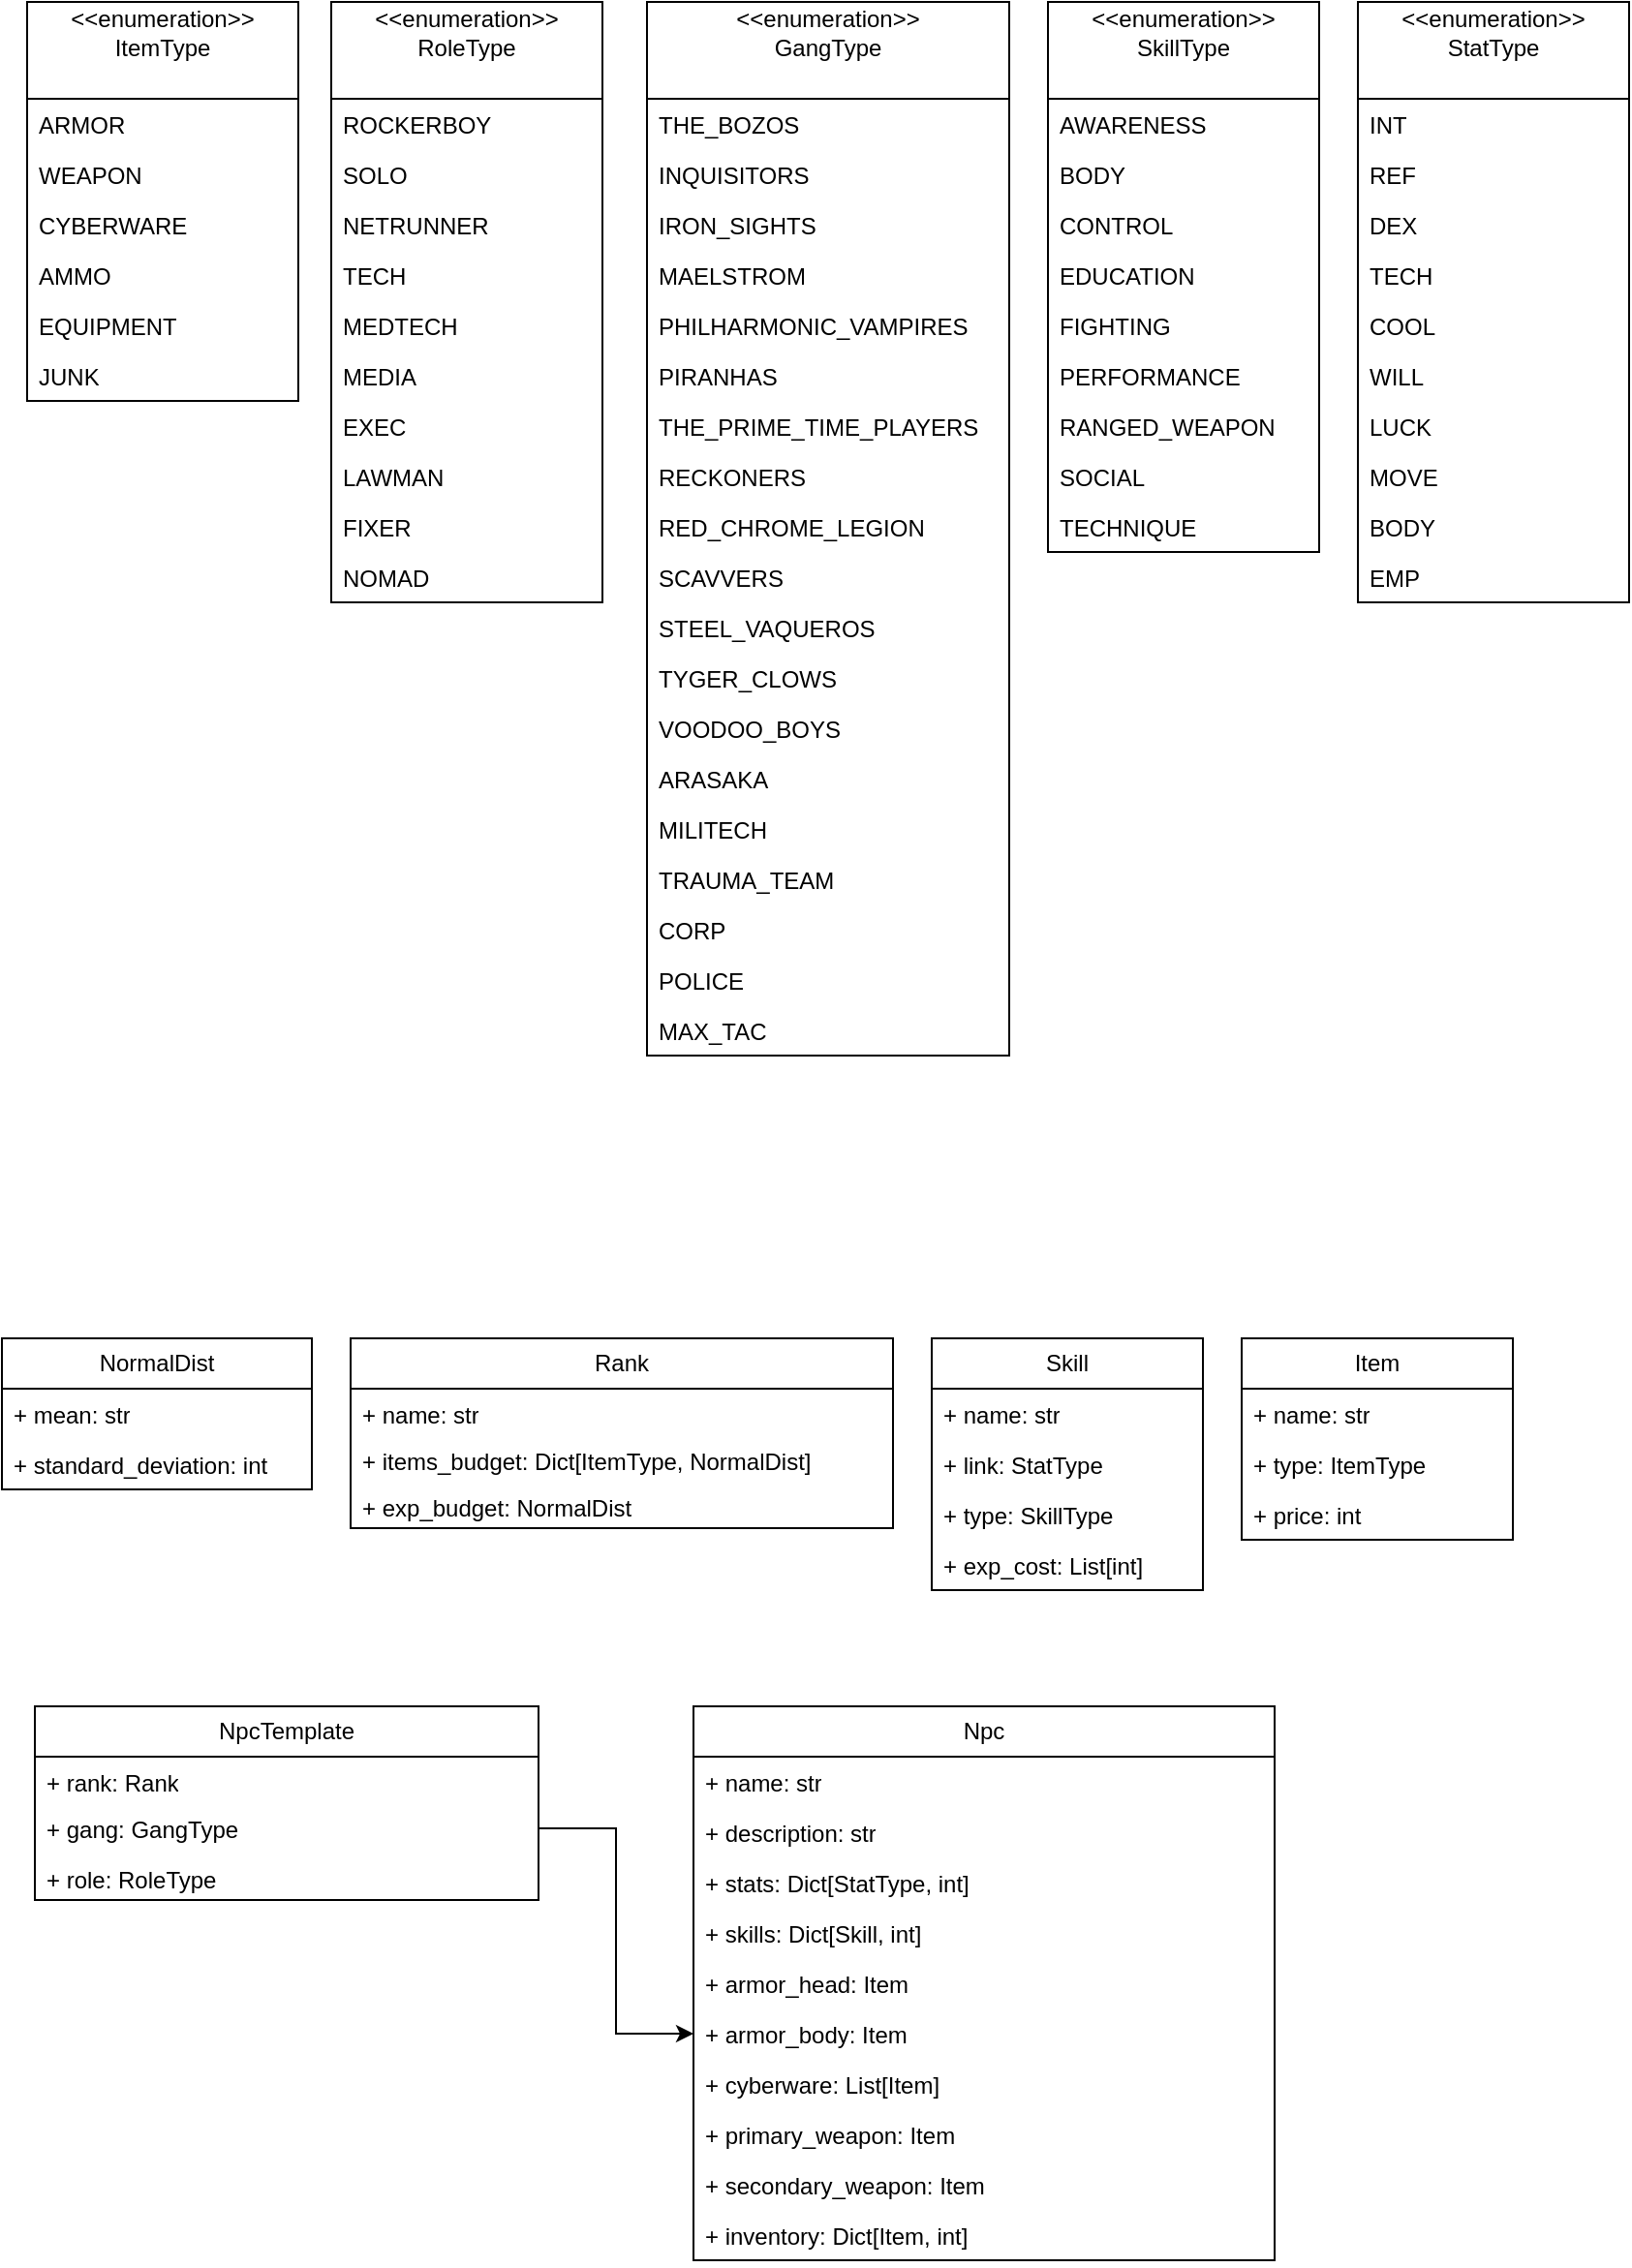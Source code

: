 <mxfile version="21.8.2" type="device">
  <diagram name="Страница — 1" id="VTr_BqgkSwh8somUkj9q">
    <mxGraphModel dx="1728" dy="955" grid="1" gridSize="10" guides="1" tooltips="1" connect="1" arrows="1" fold="1" page="1" pageScale="1" pageWidth="827" pageHeight="1169" math="0" shadow="0">
      <root>
        <mxCell id="0" />
        <mxCell id="1" parent="0" />
        <mxCell id="NWTuP0_QuCXZyD5epZ3y-1" value="Rank" style="swimlane;fontStyle=0;childLayout=stackLayout;horizontal=1;startSize=26;fillColor=none;horizontalStack=0;resizeParent=1;resizeParentMax=0;resizeLast=0;collapsible=1;marginBottom=0;whiteSpace=wrap;html=1;" vertex="1" parent="1">
          <mxGeometry x="190" y="700" width="280" height="98" as="geometry">
            <mxRectangle x="340" y="530" width="70" height="30" as="alternateBounds" />
          </mxGeometry>
        </mxCell>
        <mxCell id="NWTuP0_QuCXZyD5epZ3y-2" value="+ name: str" style="text;strokeColor=none;fillColor=none;align=left;verticalAlign=top;spacingLeft=4;spacingRight=4;overflow=hidden;rotatable=0;points=[[0,0.5],[1,0.5]];portConstraint=eastwest;whiteSpace=wrap;html=1;" vertex="1" parent="NWTuP0_QuCXZyD5epZ3y-1">
          <mxGeometry y="26" width="280" height="24" as="geometry" />
        </mxCell>
        <mxCell id="NWTuP0_QuCXZyD5epZ3y-10" value="+ items_budget: Dict[ItemType,&amp;nbsp;NormalDist]" style="text;strokeColor=none;fillColor=none;align=left;verticalAlign=top;spacingLeft=4;spacingRight=4;overflow=hidden;rotatable=0;points=[[0,0.5],[1,0.5]];portConstraint=eastwest;whiteSpace=wrap;html=1;" vertex="1" parent="NWTuP0_QuCXZyD5epZ3y-1">
          <mxGeometry y="50" width="280" height="24" as="geometry" />
        </mxCell>
        <mxCell id="NWTuP0_QuCXZyD5epZ3y-8" value="+ exp_budget:&amp;nbsp;NormalDist" style="text;strokeColor=none;fillColor=none;align=left;verticalAlign=top;spacingLeft=4;spacingRight=4;overflow=hidden;rotatable=0;points=[[0,0.5],[1,0.5]];portConstraint=eastwest;whiteSpace=wrap;html=1;" vertex="1" parent="NWTuP0_QuCXZyD5epZ3y-1">
          <mxGeometry y="74" width="280" height="24" as="geometry" />
        </mxCell>
        <mxCell id="NWTuP0_QuCXZyD5epZ3y-12" value="NpcTemplate" style="swimlane;fontStyle=0;childLayout=stackLayout;horizontal=1;startSize=26;fillColor=none;horizontalStack=0;resizeParent=1;resizeParentMax=0;resizeLast=0;collapsible=1;marginBottom=0;whiteSpace=wrap;html=1;" vertex="1" parent="1">
          <mxGeometry x="27" y="890" width="260" height="100" as="geometry" />
        </mxCell>
        <mxCell id="NWTuP0_QuCXZyD5epZ3y-17" value="+ rank: Rank" style="text;strokeColor=none;fillColor=none;align=left;verticalAlign=top;spacingLeft=4;spacingRight=4;overflow=hidden;rotatable=0;points=[[0,0.5],[1,0.5]];portConstraint=eastwest;whiteSpace=wrap;html=1;" vertex="1" parent="NWTuP0_QuCXZyD5epZ3y-12">
          <mxGeometry y="26" width="260" height="24" as="geometry" />
        </mxCell>
        <mxCell id="NWTuP0_QuCXZyD5epZ3y-15" value="+ gang: GangType" style="text;strokeColor=none;fillColor=none;align=left;verticalAlign=top;spacingLeft=4;spacingRight=4;overflow=hidden;rotatable=0;points=[[0,0.5],[1,0.5]];portConstraint=eastwest;whiteSpace=wrap;html=1;" vertex="1" parent="NWTuP0_QuCXZyD5epZ3y-12">
          <mxGeometry y="50" width="260" height="26" as="geometry" />
        </mxCell>
        <mxCell id="NWTuP0_QuCXZyD5epZ3y-102" value="+ role: RoleType" style="text;strokeColor=none;fillColor=none;align=left;verticalAlign=top;spacingLeft=4;spacingRight=4;overflow=hidden;rotatable=0;points=[[0,0.5],[1,0.5]];portConstraint=eastwest;whiteSpace=wrap;html=1;" vertex="1" parent="NWTuP0_QuCXZyD5epZ3y-12">
          <mxGeometry y="76" width="260" height="24" as="geometry" />
        </mxCell>
        <mxCell id="NWTuP0_QuCXZyD5epZ3y-18" value="Npc" style="swimlane;fontStyle=0;childLayout=stackLayout;horizontal=1;startSize=26;fillColor=none;horizontalStack=0;resizeParent=1;resizeParentMax=0;resizeLast=0;collapsible=1;marginBottom=0;whiteSpace=wrap;html=1;" vertex="1" parent="1">
          <mxGeometry x="367" y="890" width="300" height="286" as="geometry" />
        </mxCell>
        <mxCell id="NWTuP0_QuCXZyD5epZ3y-29" value="+ name: str" style="text;strokeColor=none;fillColor=none;align=left;verticalAlign=top;spacingLeft=4;spacingRight=4;overflow=hidden;rotatable=0;points=[[0,0.5],[1,0.5]];portConstraint=eastwest;whiteSpace=wrap;html=1;" vertex="1" parent="NWTuP0_QuCXZyD5epZ3y-18">
          <mxGeometry y="26" width="300" height="26" as="geometry" />
        </mxCell>
        <mxCell id="NWTuP0_QuCXZyD5epZ3y-30" value="+ description: str" style="text;strokeColor=none;fillColor=none;align=left;verticalAlign=top;spacingLeft=4;spacingRight=4;overflow=hidden;rotatable=0;points=[[0,0.5],[1,0.5]];portConstraint=eastwest;whiteSpace=wrap;html=1;" vertex="1" parent="NWTuP0_QuCXZyD5epZ3y-18">
          <mxGeometry y="52" width="300" height="26" as="geometry" />
        </mxCell>
        <mxCell id="NWTuP0_QuCXZyD5epZ3y-20" value="+ stats: Dict[StatType, int]" style="text;strokeColor=none;fillColor=none;align=left;verticalAlign=top;spacingLeft=4;spacingRight=4;overflow=hidden;rotatable=0;points=[[0,0.5],[1,0.5]];portConstraint=eastwest;whiteSpace=wrap;html=1;" vertex="1" parent="NWTuP0_QuCXZyD5epZ3y-18">
          <mxGeometry y="78" width="300" height="26" as="geometry" />
        </mxCell>
        <mxCell id="NWTuP0_QuCXZyD5epZ3y-19" value="+ skills: Dict[Skill, int]" style="text;strokeColor=none;fillColor=none;align=left;verticalAlign=top;spacingLeft=4;spacingRight=4;overflow=hidden;rotatable=0;points=[[0,0.5],[1,0.5]];portConstraint=eastwest;whiteSpace=wrap;html=1;" vertex="1" parent="NWTuP0_QuCXZyD5epZ3y-18">
          <mxGeometry y="104" width="300" height="26" as="geometry" />
        </mxCell>
        <mxCell id="NWTuP0_QuCXZyD5epZ3y-21" value="+ armor_head: Item" style="text;strokeColor=none;fillColor=none;align=left;verticalAlign=top;spacingLeft=4;spacingRight=4;overflow=hidden;rotatable=0;points=[[0,0.5],[1,0.5]];portConstraint=eastwest;whiteSpace=wrap;html=1;" vertex="1" parent="NWTuP0_QuCXZyD5epZ3y-18">
          <mxGeometry y="130" width="300" height="26" as="geometry" />
        </mxCell>
        <mxCell id="NWTuP0_QuCXZyD5epZ3y-22" value="+ armor_body: Item" style="text;strokeColor=none;fillColor=none;align=left;verticalAlign=top;spacingLeft=4;spacingRight=4;overflow=hidden;rotatable=0;points=[[0,0.5],[1,0.5]];portConstraint=eastwest;whiteSpace=wrap;html=1;" vertex="1" parent="NWTuP0_QuCXZyD5epZ3y-18">
          <mxGeometry y="156" width="300" height="26" as="geometry" />
        </mxCell>
        <mxCell id="NWTuP0_QuCXZyD5epZ3y-23" value="+ cyberware: List[Item]" style="text;strokeColor=none;fillColor=none;align=left;verticalAlign=top;spacingLeft=4;spacingRight=4;overflow=hidden;rotatable=0;points=[[0,0.5],[1,0.5]];portConstraint=eastwest;whiteSpace=wrap;html=1;" vertex="1" parent="NWTuP0_QuCXZyD5epZ3y-18">
          <mxGeometry y="182" width="300" height="26" as="geometry" />
        </mxCell>
        <mxCell id="NWTuP0_QuCXZyD5epZ3y-24" value="+ primary_weapon: Item" style="text;strokeColor=none;fillColor=none;align=left;verticalAlign=top;spacingLeft=4;spacingRight=4;overflow=hidden;rotatable=0;points=[[0,0.5],[1,0.5]];portConstraint=eastwest;whiteSpace=wrap;html=1;" vertex="1" parent="NWTuP0_QuCXZyD5epZ3y-18">
          <mxGeometry y="208" width="300" height="26" as="geometry" />
        </mxCell>
        <mxCell id="NWTuP0_QuCXZyD5epZ3y-25" value="+ secondary_weapon: Item" style="text;strokeColor=none;fillColor=none;align=left;verticalAlign=top;spacingLeft=4;spacingRight=4;overflow=hidden;rotatable=0;points=[[0,0.5],[1,0.5]];portConstraint=eastwest;whiteSpace=wrap;html=1;" vertex="1" parent="NWTuP0_QuCXZyD5epZ3y-18">
          <mxGeometry y="234" width="300" height="26" as="geometry" />
        </mxCell>
        <mxCell id="NWTuP0_QuCXZyD5epZ3y-26" value="+ inventory: Dict[Item, int]" style="text;strokeColor=none;fillColor=none;align=left;verticalAlign=top;spacingLeft=4;spacingRight=4;overflow=hidden;rotatable=0;points=[[0,0.5],[1,0.5]];portConstraint=eastwest;whiteSpace=wrap;html=1;" vertex="1" parent="NWTuP0_QuCXZyD5epZ3y-18">
          <mxGeometry y="260" width="300" height="26" as="geometry" />
        </mxCell>
        <mxCell id="NWTuP0_QuCXZyD5epZ3y-36" value="Item" style="swimlane;fontStyle=0;childLayout=stackLayout;horizontal=1;startSize=26;fillColor=none;horizontalStack=0;resizeParent=1;resizeParentMax=0;resizeLast=0;collapsible=1;marginBottom=0;whiteSpace=wrap;html=1;" vertex="1" parent="1">
          <mxGeometry x="650" y="700" width="140" height="104" as="geometry" />
        </mxCell>
        <mxCell id="NWTuP0_QuCXZyD5epZ3y-37" value="+ name: str" style="text;strokeColor=none;fillColor=none;align=left;verticalAlign=top;spacingLeft=4;spacingRight=4;overflow=hidden;rotatable=0;points=[[0,0.5],[1,0.5]];portConstraint=eastwest;whiteSpace=wrap;html=1;" vertex="1" parent="NWTuP0_QuCXZyD5epZ3y-36">
          <mxGeometry y="26" width="140" height="26" as="geometry" />
        </mxCell>
        <mxCell id="NWTuP0_QuCXZyD5epZ3y-40" value="+ type: ItemType" style="text;strokeColor=none;fillColor=none;align=left;verticalAlign=top;spacingLeft=4;spacingRight=4;overflow=hidden;rotatable=0;points=[[0,0.5],[1,0.5]];portConstraint=eastwest;whiteSpace=wrap;html=1;" vertex="1" parent="NWTuP0_QuCXZyD5epZ3y-36">
          <mxGeometry y="52" width="140" height="26" as="geometry" />
        </mxCell>
        <mxCell id="NWTuP0_QuCXZyD5epZ3y-39" value="+ price: int" style="text;strokeColor=none;fillColor=none;align=left;verticalAlign=top;spacingLeft=4;spacingRight=4;overflow=hidden;rotatable=0;points=[[0,0.5],[1,0.5]];portConstraint=eastwest;whiteSpace=wrap;html=1;" vertex="1" parent="NWTuP0_QuCXZyD5epZ3y-36">
          <mxGeometry y="78" width="140" height="26" as="geometry" />
        </mxCell>
        <mxCell id="NWTuP0_QuCXZyD5epZ3y-48" value="&lt;pre style=&quot;margin-top: 0px; margin-bottom: calc(1.5em); padding: var(--su12); border: 0px; font-variant-numeric: inherit; font-variant-east-asian: inherit; font-variant-alternates: inherit; font-variant-position: inherit; font-stretch: inherit; line-height: var(--lh-md); font-family: var(--ff-mono); font-optical-sizing: inherit; font-kerning: inherit; font-feature-settings: inherit; font-variation-settings: inherit; font-size: var(--fs-body1); vertical-align: baseline; box-sizing: inherit; width: auto; max-height: 600px; overflow: auto; background-color: var(--highlight-bg); border-radius: var(--br-md); scrollbar-color: var(--scrollbar) transparent; overflow-wrap: normal; --theme-base-primary-color-h: 27; --theme-base-primary-color-s: 89%; --theme-base-primary-color-l: 48%; --theme-primary-custom-100: hsl(var(--theme-base-primary-color-h), var(--theme-base-primary-color-s), calc(var(--theme-base-primary-color-l) + ((100% - var(--theme-base-primary-color-l)) * .9))); --theme-primary-custom-200: hsl(var(--theme-base-primary-color-h), var(--theme-base-primary-color-s), calc(var(--theme-base-primary-color-l) + ((100% - var(--theme-base-primary-color-l)) * .75))); --theme-primary-custom-300: hsl(var(--theme-base-primary-color-h), var(--theme-base-primary-color-s), calc(var(--theme-base-primary-color-l) + ((100% - var(--theme-base-primary-color-l)) * .5))); --theme-primary-custom-400: hsl(var(--theme-base-primary-color-h), var(--theme-base-primary-color-s), var(--theme-base-primary-color-l)); --theme-primary-custom-500: hsl(var(--theme-base-primary-color-h), var(--theme-base-primary-color-s), calc(var(--theme-base-primary-color-l) + (var(--theme-base-primary-color-l) * -.3))); --theme-primary-custom-600: hsl(var(--theme-base-primary-color-h), var(--theme-base-primary-color-s), calc(var(--theme-base-primary-color-l) + (var(--theme-base-primary-color-l) * -.6))); --theme-primary-custom: var(--theme-primary-custom-400); --theme-button-color: initial; --theme-button-hover-color: initial; --theme-button-hover-background-color: initial; --theme-button-active-background-color: initial; --theme-button-selected-color: initial; --theme-button-selected-background-color: initial; --theme-button-outlined-border-color: initial; --theme-button-outlined-selected-border-color: initial; --theme-button-primary-color: initial; --theme-button-primary-active-color: initial; --theme-button-primary-hover-color: initial; --theme-button-primary-selected-color: initial; --theme-button-primary-background-color: initial; --theme-button-primary-active-background-color: initial; --theme-button-primary-hover-background-color: initial; --theme-button-primary-selected-background-color: initial; --theme-background-color: var(--white); --theme-background-position: top left; --theme-background-repeat: repeat; --theme-background-size: auto; --theme-background-attachment: auto; --theme-content-background-color: var(--white); --theme-content-border-color: var(--black-225); --theme-header-background-color: var(--theme-primary); --theme-header-background-position: center left; --theme-header-background-repeat: repeat; --theme-header-background-size: auto; --theme-header-background-border-bottom: 0; --theme-header-link-color: var(--theme-primary); --theme-header-sponsored-color: hsla(0,0%,100%,0.4); --theme-header-foreground-color: transparent; --theme-header-foreground-position: bottom right; --theme-header-foreground-repeat: no-repeat; --theme-header-foreground-size: auto; --theme-footer-background-color: hsl(210,8%,5%); --theme-footer-background-position: top left; --theme-footer-background-repeat: no-repeat; --theme-footer-background-size: auto; --theme-footer-background-border-top: 0; --theme-footer-title-color: var(--black-250); --theme-footer-text-color: var(--black-300); --theme-footer-link-color: var(--black-300); --theme-footer-link-color-hover: var(--black-200); --theme-footer-divider-color: var(--black-500); --theme-footer-padding-top: 0; --theme-footer-padding-bottom: 0; --theme-link-color: initial; --theme-link-color-hover: initial; --theme-link-color-visited: initial; --theme-tag-color: initial; --theme-tag-background-color: initial; --theme-tag-border-color: initial; --theme-tag-hover-color: initial; --theme-tag-hover-background-color: initial; --theme-tag-hover-border-color: initial; --theme-tag-required-color: var(--white); --theme-tag-required-background-color: var(--theme-secondary-500); --theme-tag-required-border-color: transparent; --theme-tag-required-hover-color: var(--white); --theme-tag-required-hover-background-color: var(--theme-secondary-400); --theme-tag-required-hover-border-color: transparent; --theme-body-font-family: var(--ff-sans); --theme-body-font-color: var(--black-600); --theme-post-title-font-family: var(--ff-sans); --theme-post-title-color: var(--theme-link-color); --theme-post-title-color-hover: var(--theme-link-color-hover); --theme-post-title-color-visited: var(--theme-link-color-visited); --theme-post-body-font-family: var(--ff-sans); --theme-post-owner-background-color: var(--theme-secondary-100); --theme-post-owner-new-background-color: var(--theme-secondary-200); --theme-topbar-bottom-border: 1px solid var(--black-225); color: var(--highlight-color);&quot;&gt;&lt;code style=&quot;margin: 0px; padding: 0px; border: 0px; font-style: inherit; font-variant: inherit; font-weight: inherit; font-stretch: inherit; line-height: inherit; font-family: var(--ff-mono); font-optical-sizing: inherit; font-kerning: inherit; font-feature-settings: inherit; font-variation-settings: inherit; font-size: var(--_pr-code-fs); vertical-align: baseline; box-sizing: inherit; background-color: transparent; --theme-base-primary-color-h: 27; --theme-base-primary-color-s: 89%; --theme-base-primary-color-l: 48%; --theme-primary-custom-100: hsl(var(--theme-base-primary-color-h), var(--theme-base-primary-color-s), calc(var(--theme-base-primary-color-l) + ((100% - var(--theme-base-primary-color-l)) * .9))); --theme-primary-custom-200: hsl(var(--theme-base-primary-color-h), var(--theme-base-primary-color-s), calc(var(--theme-base-primary-color-l) + ((100% - var(--theme-base-primary-color-l)) * .75))); --theme-primary-custom-300: hsl(var(--theme-base-primary-color-h), var(--theme-base-primary-color-s), calc(var(--theme-base-primary-color-l) + ((100% - var(--theme-base-primary-color-l)) * .5))); --theme-primary-custom-400: hsl(var(--theme-base-primary-color-h), var(--theme-base-primary-color-s), var(--theme-base-primary-color-l)); --theme-primary-custom-500: hsl(var(--theme-base-primary-color-h), var(--theme-base-primary-color-s), calc(var(--theme-base-primary-color-l) + (var(--theme-base-primary-color-l) * -.3))); --theme-primary-custom-600: hsl(var(--theme-base-primary-color-h), var(--theme-base-primary-color-s), calc(var(--theme-base-primary-color-l) + (var(--theme-base-primary-color-l) * -.6))); --theme-primary-custom: var(--theme-primary-custom-400); --theme-button-color: initial; --theme-button-hover-color: initial; --theme-button-hover-background-color: initial; --theme-button-active-background-color: initial; --theme-button-selected-color: initial; --theme-button-selected-background-color: initial; --theme-button-outlined-border-color: initial; --theme-button-outlined-selected-border-color: initial; --theme-button-primary-color: initial; --theme-button-primary-active-color: initial; --theme-button-primary-hover-color: initial; --theme-button-primary-selected-color: initial; --theme-button-primary-background-color: initial; --theme-button-primary-active-background-color: initial; --theme-button-primary-hover-background-color: initial; --theme-button-primary-selected-background-color: initial; --theme-background-color: var(--white); --theme-background-position: top left; --theme-background-repeat: repeat; --theme-background-size: auto; --theme-background-attachment: auto; --theme-content-background-color: var(--white); --theme-content-border-color: var(--black-225); --theme-header-background-color: var(--theme-primary); --theme-header-background-position: center left; --theme-header-background-repeat: repeat; --theme-header-background-size: auto; --theme-header-background-border-bottom: 0; --theme-header-link-color: var(--theme-primary); --theme-header-sponsored-color: hsla(0,0%,100%,0.4); --theme-header-foreground-color: transparent; --theme-header-foreground-position: bottom right; --theme-header-foreground-repeat: no-repeat; --theme-header-foreground-size: auto; --theme-footer-background-color: hsl(210,8%,5%); --theme-footer-background-position: top left; --theme-footer-background-repeat: no-repeat; --theme-footer-background-size: auto; --theme-footer-background-border-top: 0; --theme-footer-title-color: var(--black-250); --theme-footer-text-color: var(--black-300); --theme-footer-link-color: var(--black-300); --theme-footer-link-color-hover: var(--black-200); --theme-footer-divider-color: var(--black-500); --theme-footer-padding-top: 0; --theme-footer-padding-bottom: 0; --theme-link-color: initial; --theme-link-color-hover: initial; --theme-link-color-visited: initial; --theme-tag-color: initial; --theme-tag-background-color: initial; --theme-tag-border-color: initial; --theme-tag-hover-color: initial; --theme-tag-hover-background-color: initial; --theme-tag-hover-border-color: initial; --theme-tag-required-color: var(--white); --theme-tag-required-background-color: var(--theme-secondary-500); --theme-tag-required-border-color: transparent; --theme-tag-required-hover-color: var(--white); --theme-tag-required-hover-background-color: var(--theme-secondary-400); --theme-tag-required-hover-border-color: transparent; --theme-body-font-family: var(--ff-sans); --theme-body-font-color: var(--black-600); --theme-post-title-font-family: var(--ff-sans); --theme-post-title-color: var(--theme-link-color); --theme-post-title-color-hover: var(--theme-link-color-hover); --theme-post-title-color-visited: var(--theme-link-color-visited); --theme-post-body-font-family: var(--ff-sans); --theme-post-owner-background-color: var(--theme-secondary-100); --theme-post-owner-new-background-color: var(--theme-secondary-200); --theme-topbar-bottom-border: 1px solid var(--black-225); color: var(--black-600); border-radius: 0px;&quot;&gt;&amp;lt;&amp;lt;enumeration&amp;gt;&amp;gt;&lt;br&gt;ItemType&lt;/code&gt;&lt;/pre&gt;" style="swimlane;fontStyle=0;childLayout=stackLayout;horizontal=1;startSize=50;fillColor=none;horizontalStack=0;resizeParent=1;resizeParentMax=0;resizeLast=0;collapsible=1;marginBottom=0;whiteSpace=wrap;html=1;align=center;" vertex="1" parent="1">
          <mxGeometry x="23" y="10" width="140" height="206" as="geometry" />
        </mxCell>
        <mxCell id="NWTuP0_QuCXZyD5epZ3y-49" value="ARMOR" style="text;strokeColor=none;fillColor=none;align=left;verticalAlign=top;spacingLeft=4;spacingRight=4;overflow=hidden;rotatable=0;points=[[0,0.5],[1,0.5]];portConstraint=eastwest;whiteSpace=wrap;html=1;" vertex="1" parent="NWTuP0_QuCXZyD5epZ3y-48">
          <mxGeometry y="50" width="140" height="26" as="geometry" />
        </mxCell>
        <mxCell id="NWTuP0_QuCXZyD5epZ3y-50" value="WEAPON" style="text;strokeColor=none;fillColor=none;align=left;verticalAlign=top;spacingLeft=4;spacingRight=4;overflow=hidden;rotatable=0;points=[[0,0.5],[1,0.5]];portConstraint=eastwest;whiteSpace=wrap;html=1;" vertex="1" parent="NWTuP0_QuCXZyD5epZ3y-48">
          <mxGeometry y="76" width="140" height="26" as="geometry" />
        </mxCell>
        <mxCell id="NWTuP0_QuCXZyD5epZ3y-51" value="CYBERWARE" style="text;strokeColor=none;fillColor=none;align=left;verticalAlign=top;spacingLeft=4;spacingRight=4;overflow=hidden;rotatable=0;points=[[0,0.5],[1,0.5]];portConstraint=eastwest;whiteSpace=wrap;html=1;" vertex="1" parent="NWTuP0_QuCXZyD5epZ3y-48">
          <mxGeometry y="102" width="140" height="26" as="geometry" />
        </mxCell>
        <mxCell id="NWTuP0_QuCXZyD5epZ3y-52" value="AMMO" style="text;strokeColor=none;fillColor=none;align=left;verticalAlign=top;spacingLeft=4;spacingRight=4;overflow=hidden;rotatable=0;points=[[0,0.5],[1,0.5]];portConstraint=eastwest;whiteSpace=wrap;html=1;" vertex="1" parent="NWTuP0_QuCXZyD5epZ3y-48">
          <mxGeometry y="128" width="140" height="26" as="geometry" />
        </mxCell>
        <mxCell id="NWTuP0_QuCXZyD5epZ3y-53" value="EQUIPMENT" style="text;strokeColor=none;fillColor=none;align=left;verticalAlign=top;spacingLeft=4;spacingRight=4;overflow=hidden;rotatable=0;points=[[0,0.5],[1,0.5]];portConstraint=eastwest;whiteSpace=wrap;html=1;" vertex="1" parent="NWTuP0_QuCXZyD5epZ3y-48">
          <mxGeometry y="154" width="140" height="26" as="geometry" />
        </mxCell>
        <mxCell id="NWTuP0_QuCXZyD5epZ3y-54" value="JUNK" style="text;strokeColor=none;fillColor=none;align=left;verticalAlign=top;spacingLeft=4;spacingRight=4;overflow=hidden;rotatable=0;points=[[0,0.5],[1,0.5]];portConstraint=eastwest;whiteSpace=wrap;html=1;" vertex="1" parent="NWTuP0_QuCXZyD5epZ3y-48">
          <mxGeometry y="180" width="140" height="26" as="geometry" />
        </mxCell>
        <mxCell id="NWTuP0_QuCXZyD5epZ3y-55" value="Skill" style="swimlane;fontStyle=0;childLayout=stackLayout;horizontal=1;startSize=26;fillColor=none;horizontalStack=0;resizeParent=1;resizeParentMax=0;resizeLast=0;collapsible=1;marginBottom=0;whiteSpace=wrap;html=1;" vertex="1" parent="1">
          <mxGeometry x="490" y="700" width="140" height="130" as="geometry" />
        </mxCell>
        <mxCell id="NWTuP0_QuCXZyD5epZ3y-56" value="+ name: str" style="text;strokeColor=none;fillColor=none;align=left;verticalAlign=top;spacingLeft=4;spacingRight=4;overflow=hidden;rotatable=0;points=[[0,0.5],[1,0.5]];portConstraint=eastwest;whiteSpace=wrap;html=1;" vertex="1" parent="NWTuP0_QuCXZyD5epZ3y-55">
          <mxGeometry y="26" width="140" height="26" as="geometry" />
        </mxCell>
        <mxCell id="NWTuP0_QuCXZyD5epZ3y-59" value="+ link:&amp;nbsp;StatType" style="text;strokeColor=none;fillColor=none;align=left;verticalAlign=top;spacingLeft=4;spacingRight=4;overflow=hidden;rotatable=0;points=[[0,0.5],[1,0.5]];portConstraint=eastwest;whiteSpace=wrap;html=1;" vertex="1" parent="NWTuP0_QuCXZyD5epZ3y-55">
          <mxGeometry y="52" width="140" height="26" as="geometry" />
        </mxCell>
        <mxCell id="NWTuP0_QuCXZyD5epZ3y-72" value="+ type: SkillType" style="text;strokeColor=none;fillColor=none;align=left;verticalAlign=top;spacingLeft=4;spacingRight=4;overflow=hidden;rotatable=0;points=[[0,0.5],[1,0.5]];portConstraint=eastwest;whiteSpace=wrap;html=1;" vertex="1" parent="NWTuP0_QuCXZyD5epZ3y-55">
          <mxGeometry y="78" width="140" height="26" as="geometry" />
        </mxCell>
        <mxCell id="NWTuP0_QuCXZyD5epZ3y-104" value="+ exp_cost: List[int]" style="text;strokeColor=none;fillColor=none;align=left;verticalAlign=top;spacingLeft=4;spacingRight=4;overflow=hidden;rotatable=0;points=[[0,0.5],[1,0.5]];portConstraint=eastwest;whiteSpace=wrap;html=1;" vertex="1" parent="NWTuP0_QuCXZyD5epZ3y-55">
          <mxGeometry y="104" width="140" height="26" as="geometry" />
        </mxCell>
        <mxCell id="NWTuP0_QuCXZyD5epZ3y-77" value="&lt;pre style=&quot;margin-top: 0px; margin-bottom: calc(1.5em); padding: var(--su12); border: 0px; font-variant-numeric: inherit; font-variant-east-asian: inherit; font-variant-alternates: inherit; font-variant-position: inherit; font-stretch: inherit; line-height: var(--lh-md); font-family: var(--ff-mono); font-optical-sizing: inherit; font-kerning: inherit; font-feature-settings: inherit; font-variation-settings: inherit; font-size: var(--fs-body1); vertical-align: baseline; box-sizing: inherit; width: auto; max-height: 600px; overflow: auto; background-color: var(--highlight-bg); border-radius: var(--br-md); scrollbar-color: var(--scrollbar) transparent; overflow-wrap: normal; --theme-base-primary-color-h: 27; --theme-base-primary-color-s: 89%; --theme-base-primary-color-l: 48%; --theme-primary-custom-100: hsl(var(--theme-base-primary-color-h), var(--theme-base-primary-color-s), calc(var(--theme-base-primary-color-l) + ((100% - var(--theme-base-primary-color-l)) * .9))); --theme-primary-custom-200: hsl(var(--theme-base-primary-color-h), var(--theme-base-primary-color-s), calc(var(--theme-base-primary-color-l) + ((100% - var(--theme-base-primary-color-l)) * .75))); --theme-primary-custom-300: hsl(var(--theme-base-primary-color-h), var(--theme-base-primary-color-s), calc(var(--theme-base-primary-color-l) + ((100% - var(--theme-base-primary-color-l)) * .5))); --theme-primary-custom-400: hsl(var(--theme-base-primary-color-h), var(--theme-base-primary-color-s), var(--theme-base-primary-color-l)); --theme-primary-custom-500: hsl(var(--theme-base-primary-color-h), var(--theme-base-primary-color-s), calc(var(--theme-base-primary-color-l) + (var(--theme-base-primary-color-l) * -.3))); --theme-primary-custom-600: hsl(var(--theme-base-primary-color-h), var(--theme-base-primary-color-s), calc(var(--theme-base-primary-color-l) + (var(--theme-base-primary-color-l) * -.6))); --theme-primary-custom: var(--theme-primary-custom-400); --theme-button-color: initial; --theme-button-hover-color: initial; --theme-button-hover-background-color: initial; --theme-button-active-background-color: initial; --theme-button-selected-color: initial; --theme-button-selected-background-color: initial; --theme-button-outlined-border-color: initial; --theme-button-outlined-selected-border-color: initial; --theme-button-primary-color: initial; --theme-button-primary-active-color: initial; --theme-button-primary-hover-color: initial; --theme-button-primary-selected-color: initial; --theme-button-primary-background-color: initial; --theme-button-primary-active-background-color: initial; --theme-button-primary-hover-background-color: initial; --theme-button-primary-selected-background-color: initial; --theme-background-color: var(--white); --theme-background-position: top left; --theme-background-repeat: repeat; --theme-background-size: auto; --theme-background-attachment: auto; --theme-content-background-color: var(--white); --theme-content-border-color: var(--black-225); --theme-header-background-color: var(--theme-primary); --theme-header-background-position: center left; --theme-header-background-repeat: repeat; --theme-header-background-size: auto; --theme-header-background-border-bottom: 0; --theme-header-link-color: var(--theme-primary); --theme-header-sponsored-color: hsla(0,0%,100%,0.4); --theme-header-foreground-color: transparent; --theme-header-foreground-position: bottom right; --theme-header-foreground-repeat: no-repeat; --theme-header-foreground-size: auto; --theme-footer-background-color: hsl(210,8%,5%); --theme-footer-background-position: top left; --theme-footer-background-repeat: no-repeat; --theme-footer-background-size: auto; --theme-footer-background-border-top: 0; --theme-footer-title-color: var(--black-250); --theme-footer-text-color: var(--black-300); --theme-footer-link-color: var(--black-300); --theme-footer-link-color-hover: var(--black-200); --theme-footer-divider-color: var(--black-500); --theme-footer-padding-top: 0; --theme-footer-padding-bottom: 0; --theme-link-color: initial; --theme-link-color-hover: initial; --theme-link-color-visited: initial; --theme-tag-color: initial; --theme-tag-background-color: initial; --theme-tag-border-color: initial; --theme-tag-hover-color: initial; --theme-tag-hover-background-color: initial; --theme-tag-hover-border-color: initial; --theme-tag-required-color: var(--white); --theme-tag-required-background-color: var(--theme-secondary-500); --theme-tag-required-border-color: transparent; --theme-tag-required-hover-color: var(--white); --theme-tag-required-hover-background-color: var(--theme-secondary-400); --theme-tag-required-hover-border-color: transparent; --theme-body-font-family: var(--ff-sans); --theme-body-font-color: var(--black-600); --theme-post-title-font-family: var(--ff-sans); --theme-post-title-color: var(--theme-link-color); --theme-post-title-color-hover: var(--theme-link-color-hover); --theme-post-title-color-visited: var(--theme-link-color-visited); --theme-post-body-font-family: var(--ff-sans); --theme-post-owner-background-color: var(--theme-secondary-100); --theme-post-owner-new-background-color: var(--theme-secondary-200); --theme-topbar-bottom-border: 1px solid var(--black-225); color: var(--highlight-color);&quot;&gt;&lt;code style=&quot;margin: 0px; padding: 0px; border: 0px; font-style: inherit; font-variant: inherit; font-weight: inherit; font-stretch: inherit; line-height: inherit; font-family: var(--ff-mono); font-optical-sizing: inherit; font-kerning: inherit; font-feature-settings: inherit; font-variation-settings: inherit; font-size: var(--_pr-code-fs); vertical-align: baseline; box-sizing: inherit; background-color: transparent; --theme-base-primary-color-h: 27; --theme-base-primary-color-s: 89%; --theme-base-primary-color-l: 48%; --theme-primary-custom-100: hsl(var(--theme-base-primary-color-h), var(--theme-base-primary-color-s), calc(var(--theme-base-primary-color-l) + ((100% - var(--theme-base-primary-color-l)) * .9))); --theme-primary-custom-200: hsl(var(--theme-base-primary-color-h), var(--theme-base-primary-color-s), calc(var(--theme-base-primary-color-l) + ((100% - var(--theme-base-primary-color-l)) * .75))); --theme-primary-custom-300: hsl(var(--theme-base-primary-color-h), var(--theme-base-primary-color-s), calc(var(--theme-base-primary-color-l) + ((100% - var(--theme-base-primary-color-l)) * .5))); --theme-primary-custom-400: hsl(var(--theme-base-primary-color-h), var(--theme-base-primary-color-s), var(--theme-base-primary-color-l)); --theme-primary-custom-500: hsl(var(--theme-base-primary-color-h), var(--theme-base-primary-color-s), calc(var(--theme-base-primary-color-l) + (var(--theme-base-primary-color-l) * -.3))); --theme-primary-custom-600: hsl(var(--theme-base-primary-color-h), var(--theme-base-primary-color-s), calc(var(--theme-base-primary-color-l) + (var(--theme-base-primary-color-l) * -.6))); --theme-primary-custom: var(--theme-primary-custom-400); --theme-button-color: initial; --theme-button-hover-color: initial; --theme-button-hover-background-color: initial; --theme-button-active-background-color: initial; --theme-button-selected-color: initial; --theme-button-selected-background-color: initial; --theme-button-outlined-border-color: initial; --theme-button-outlined-selected-border-color: initial; --theme-button-primary-color: initial; --theme-button-primary-active-color: initial; --theme-button-primary-hover-color: initial; --theme-button-primary-selected-color: initial; --theme-button-primary-background-color: initial; --theme-button-primary-active-background-color: initial; --theme-button-primary-hover-background-color: initial; --theme-button-primary-selected-background-color: initial; --theme-background-color: var(--white); --theme-background-position: top left; --theme-background-repeat: repeat; --theme-background-size: auto; --theme-background-attachment: auto; --theme-content-background-color: var(--white); --theme-content-border-color: var(--black-225); --theme-header-background-color: var(--theme-primary); --theme-header-background-position: center left; --theme-header-background-repeat: repeat; --theme-header-background-size: auto; --theme-header-background-border-bottom: 0; --theme-header-link-color: var(--theme-primary); --theme-header-sponsored-color: hsla(0,0%,100%,0.4); --theme-header-foreground-color: transparent; --theme-header-foreground-position: bottom right; --theme-header-foreground-repeat: no-repeat; --theme-header-foreground-size: auto; --theme-footer-background-color: hsl(210,8%,5%); --theme-footer-background-position: top left; --theme-footer-background-repeat: no-repeat; --theme-footer-background-size: auto; --theme-footer-background-border-top: 0; --theme-footer-title-color: var(--black-250); --theme-footer-text-color: var(--black-300); --theme-footer-link-color: var(--black-300); --theme-footer-link-color-hover: var(--black-200); --theme-footer-divider-color: var(--black-500); --theme-footer-padding-top: 0; --theme-footer-padding-bottom: 0; --theme-link-color: initial; --theme-link-color-hover: initial; --theme-link-color-visited: initial; --theme-tag-color: initial; --theme-tag-background-color: initial; --theme-tag-border-color: initial; --theme-tag-hover-color: initial; --theme-tag-hover-background-color: initial; --theme-tag-hover-border-color: initial; --theme-tag-required-color: var(--white); --theme-tag-required-background-color: var(--theme-secondary-500); --theme-tag-required-border-color: transparent; --theme-tag-required-hover-color: var(--white); --theme-tag-required-hover-background-color: var(--theme-secondary-400); --theme-tag-required-hover-border-color: transparent; --theme-body-font-family: var(--ff-sans); --theme-body-font-color: var(--black-600); --theme-post-title-font-family: var(--ff-sans); --theme-post-title-color: var(--theme-link-color); --theme-post-title-color-hover: var(--theme-link-color-hover); --theme-post-title-color-visited: var(--theme-link-color-visited); --theme-post-body-font-family: var(--ff-sans); --theme-post-owner-background-color: var(--theme-secondary-100); --theme-post-owner-new-background-color: var(--theme-secondary-200); --theme-topbar-bottom-border: 1px solid var(--black-225); color: var(--black-600); border-radius: 0px;&quot;&gt;&amp;lt;&amp;lt;enumeration&amp;gt;&amp;gt;&lt;br&gt;RoleType&lt;/code&gt;&lt;/pre&gt;" style="swimlane;fontStyle=0;childLayout=stackLayout;horizontal=1;startSize=50;fillColor=none;horizontalStack=0;resizeParent=1;resizeParentMax=0;resizeLast=0;collapsible=1;marginBottom=0;whiteSpace=wrap;html=1;align=center;" vertex="1" parent="1">
          <mxGeometry x="180" y="10" width="140" height="310" as="geometry" />
        </mxCell>
        <mxCell id="NWTuP0_QuCXZyD5epZ3y-78" value="ROCKERBOY" style="text;strokeColor=none;fillColor=none;align=left;verticalAlign=top;spacingLeft=4;spacingRight=4;overflow=hidden;rotatable=0;points=[[0,0.5],[1,0.5]];portConstraint=eastwest;whiteSpace=wrap;html=1;" vertex="1" parent="NWTuP0_QuCXZyD5epZ3y-77">
          <mxGeometry y="50" width="140" height="26" as="geometry" />
        </mxCell>
        <mxCell id="NWTuP0_QuCXZyD5epZ3y-79" value="SOLO" style="text;strokeColor=none;fillColor=none;align=left;verticalAlign=top;spacingLeft=4;spacingRight=4;overflow=hidden;rotatable=0;points=[[0,0.5],[1,0.5]];portConstraint=eastwest;whiteSpace=wrap;html=1;" vertex="1" parent="NWTuP0_QuCXZyD5epZ3y-77">
          <mxGeometry y="76" width="140" height="26" as="geometry" />
        </mxCell>
        <mxCell id="NWTuP0_QuCXZyD5epZ3y-80" value="NETRUNNER" style="text;strokeColor=none;fillColor=none;align=left;verticalAlign=top;spacingLeft=4;spacingRight=4;overflow=hidden;rotatable=0;points=[[0,0.5],[1,0.5]];portConstraint=eastwest;whiteSpace=wrap;html=1;" vertex="1" parent="NWTuP0_QuCXZyD5epZ3y-77">
          <mxGeometry y="102" width="140" height="26" as="geometry" />
        </mxCell>
        <mxCell id="NWTuP0_QuCXZyD5epZ3y-81" value="TECH" style="text;strokeColor=none;fillColor=none;align=left;verticalAlign=top;spacingLeft=4;spacingRight=4;overflow=hidden;rotatable=0;points=[[0,0.5],[1,0.5]];portConstraint=eastwest;whiteSpace=wrap;html=1;" vertex="1" parent="NWTuP0_QuCXZyD5epZ3y-77">
          <mxGeometry y="128" width="140" height="26" as="geometry" />
        </mxCell>
        <mxCell id="NWTuP0_QuCXZyD5epZ3y-82" value="MEDTECH" style="text;strokeColor=none;fillColor=none;align=left;verticalAlign=top;spacingLeft=4;spacingRight=4;overflow=hidden;rotatable=0;points=[[0,0.5],[1,0.5]];portConstraint=eastwest;whiteSpace=wrap;html=1;" vertex="1" parent="NWTuP0_QuCXZyD5epZ3y-77">
          <mxGeometry y="154" width="140" height="26" as="geometry" />
        </mxCell>
        <mxCell id="NWTuP0_QuCXZyD5epZ3y-83" value="MEDIA" style="text;strokeColor=none;fillColor=none;align=left;verticalAlign=top;spacingLeft=4;spacingRight=4;overflow=hidden;rotatable=0;points=[[0,0.5],[1,0.5]];portConstraint=eastwest;whiteSpace=wrap;html=1;" vertex="1" parent="NWTuP0_QuCXZyD5epZ3y-77">
          <mxGeometry y="180" width="140" height="26" as="geometry" />
        </mxCell>
        <mxCell id="NWTuP0_QuCXZyD5epZ3y-84" value="EXEC" style="text;strokeColor=none;fillColor=none;align=left;verticalAlign=top;spacingLeft=4;spacingRight=4;overflow=hidden;rotatable=0;points=[[0,0.5],[1,0.5]];portConstraint=eastwest;whiteSpace=wrap;html=1;" vertex="1" parent="NWTuP0_QuCXZyD5epZ3y-77">
          <mxGeometry y="206" width="140" height="26" as="geometry" />
        </mxCell>
        <mxCell id="NWTuP0_QuCXZyD5epZ3y-85" value="LAWMAN" style="text;strokeColor=none;fillColor=none;align=left;verticalAlign=top;spacingLeft=4;spacingRight=4;overflow=hidden;rotatable=0;points=[[0,0.5],[1,0.5]];portConstraint=eastwest;whiteSpace=wrap;html=1;" vertex="1" parent="NWTuP0_QuCXZyD5epZ3y-77">
          <mxGeometry y="232" width="140" height="26" as="geometry" />
        </mxCell>
        <mxCell id="NWTuP0_QuCXZyD5epZ3y-86" value="FIXER" style="text;strokeColor=none;fillColor=none;align=left;verticalAlign=top;spacingLeft=4;spacingRight=4;overflow=hidden;rotatable=0;points=[[0,0.5],[1,0.5]];portConstraint=eastwest;whiteSpace=wrap;html=1;" vertex="1" parent="NWTuP0_QuCXZyD5epZ3y-77">
          <mxGeometry y="258" width="140" height="26" as="geometry" />
        </mxCell>
        <mxCell id="NWTuP0_QuCXZyD5epZ3y-87" value="NOMAD" style="text;strokeColor=none;fillColor=none;align=left;verticalAlign=top;spacingLeft=4;spacingRight=4;overflow=hidden;rotatable=0;points=[[0,0.5],[1,0.5]];portConstraint=eastwest;whiteSpace=wrap;html=1;" vertex="1" parent="NWTuP0_QuCXZyD5epZ3y-77">
          <mxGeometry y="284" width="140" height="26" as="geometry" />
        </mxCell>
        <mxCell id="NWTuP0_QuCXZyD5epZ3y-88" value="NormalDist" style="swimlane;fontStyle=0;childLayout=stackLayout;horizontal=1;startSize=26;fillColor=none;horizontalStack=0;resizeParent=1;resizeParentMax=0;resizeLast=0;collapsible=1;marginBottom=0;whiteSpace=wrap;html=1;" vertex="1" parent="1">
          <mxGeometry x="10" y="700" width="160" height="78" as="geometry" />
        </mxCell>
        <mxCell id="NWTuP0_QuCXZyD5epZ3y-89" value="+ mean: str" style="text;strokeColor=none;fillColor=none;align=left;verticalAlign=top;spacingLeft=4;spacingRight=4;overflow=hidden;rotatable=0;points=[[0,0.5],[1,0.5]];portConstraint=eastwest;whiteSpace=wrap;html=1;" vertex="1" parent="NWTuP0_QuCXZyD5epZ3y-88">
          <mxGeometry y="26" width="160" height="26" as="geometry" />
        </mxCell>
        <mxCell id="NWTuP0_QuCXZyD5epZ3y-90" value="+&amp;nbsp;standard_deviation&lt;span style=&quot;background-color: initial;&quot;&gt;: int&lt;/span&gt;" style="text;strokeColor=none;fillColor=none;align=left;verticalAlign=top;spacingLeft=4;spacingRight=4;overflow=hidden;rotatable=0;points=[[0,0.5],[1,0.5]];portConstraint=eastwest;whiteSpace=wrap;html=1;" vertex="1" parent="NWTuP0_QuCXZyD5epZ3y-88">
          <mxGeometry y="52" width="160" height="26" as="geometry" />
        </mxCell>
        <mxCell id="NWTuP0_QuCXZyD5epZ3y-91" value="&lt;pre style=&quot;margin-top: 0px; margin-bottom: calc(1.5em); padding: var(--su12); border: 0px; font-variant-numeric: inherit; font-variant-east-asian: inherit; font-variant-alternates: inherit; font-variant-position: inherit; font-stretch: inherit; line-height: var(--lh-md); font-family: var(--ff-mono); font-optical-sizing: inherit; font-kerning: inherit; font-feature-settings: inherit; font-variation-settings: inherit; font-size: var(--fs-body1); vertical-align: baseline; box-sizing: inherit; width: auto; max-height: 600px; overflow: auto; background-color: var(--highlight-bg); border-radius: var(--br-md); scrollbar-color: var(--scrollbar) transparent; overflow-wrap: normal; --theme-base-primary-color-h: 27; --theme-base-primary-color-s: 89%; --theme-base-primary-color-l: 48%; --theme-primary-custom-100: hsl(var(--theme-base-primary-color-h), var(--theme-base-primary-color-s), calc(var(--theme-base-primary-color-l) + ((100% - var(--theme-base-primary-color-l)) * .9))); --theme-primary-custom-200: hsl(var(--theme-base-primary-color-h), var(--theme-base-primary-color-s), calc(var(--theme-base-primary-color-l) + ((100% - var(--theme-base-primary-color-l)) * .75))); --theme-primary-custom-300: hsl(var(--theme-base-primary-color-h), var(--theme-base-primary-color-s), calc(var(--theme-base-primary-color-l) + ((100% - var(--theme-base-primary-color-l)) * .5))); --theme-primary-custom-400: hsl(var(--theme-base-primary-color-h), var(--theme-base-primary-color-s), var(--theme-base-primary-color-l)); --theme-primary-custom-500: hsl(var(--theme-base-primary-color-h), var(--theme-base-primary-color-s), calc(var(--theme-base-primary-color-l) + (var(--theme-base-primary-color-l) * -.3))); --theme-primary-custom-600: hsl(var(--theme-base-primary-color-h), var(--theme-base-primary-color-s), calc(var(--theme-base-primary-color-l) + (var(--theme-base-primary-color-l) * -.6))); --theme-primary-custom: var(--theme-primary-custom-400); --theme-button-color: initial; --theme-button-hover-color: initial; --theme-button-hover-background-color: initial; --theme-button-active-background-color: initial; --theme-button-selected-color: initial; --theme-button-selected-background-color: initial; --theme-button-outlined-border-color: initial; --theme-button-outlined-selected-border-color: initial; --theme-button-primary-color: initial; --theme-button-primary-active-color: initial; --theme-button-primary-hover-color: initial; --theme-button-primary-selected-color: initial; --theme-button-primary-background-color: initial; --theme-button-primary-active-background-color: initial; --theme-button-primary-hover-background-color: initial; --theme-button-primary-selected-background-color: initial; --theme-background-color: var(--white); --theme-background-position: top left; --theme-background-repeat: repeat; --theme-background-size: auto; --theme-background-attachment: auto; --theme-content-background-color: var(--white); --theme-content-border-color: var(--black-225); --theme-header-background-color: var(--theme-primary); --theme-header-background-position: center left; --theme-header-background-repeat: repeat; --theme-header-background-size: auto; --theme-header-background-border-bottom: 0; --theme-header-link-color: var(--theme-primary); --theme-header-sponsored-color: hsla(0,0%,100%,0.4); --theme-header-foreground-color: transparent; --theme-header-foreground-position: bottom right; --theme-header-foreground-repeat: no-repeat; --theme-header-foreground-size: auto; --theme-footer-background-color: hsl(210,8%,5%); --theme-footer-background-position: top left; --theme-footer-background-repeat: no-repeat; --theme-footer-background-size: auto; --theme-footer-background-border-top: 0; --theme-footer-title-color: var(--black-250); --theme-footer-text-color: var(--black-300); --theme-footer-link-color: var(--black-300); --theme-footer-link-color-hover: var(--black-200); --theme-footer-divider-color: var(--black-500); --theme-footer-padding-top: 0; --theme-footer-padding-bottom: 0; --theme-link-color: initial; --theme-link-color-hover: initial; --theme-link-color-visited: initial; --theme-tag-color: initial; --theme-tag-background-color: initial; --theme-tag-border-color: initial; --theme-tag-hover-color: initial; --theme-tag-hover-background-color: initial; --theme-tag-hover-border-color: initial; --theme-tag-required-color: var(--white); --theme-tag-required-background-color: var(--theme-secondary-500); --theme-tag-required-border-color: transparent; --theme-tag-required-hover-color: var(--white); --theme-tag-required-hover-background-color: var(--theme-secondary-400); --theme-tag-required-hover-border-color: transparent; --theme-body-font-family: var(--ff-sans); --theme-body-font-color: var(--black-600); --theme-post-title-font-family: var(--ff-sans); --theme-post-title-color: var(--theme-link-color); --theme-post-title-color-hover: var(--theme-link-color-hover); --theme-post-title-color-visited: var(--theme-link-color-visited); --theme-post-body-font-family: var(--ff-sans); --theme-post-owner-background-color: var(--theme-secondary-100); --theme-post-owner-new-background-color: var(--theme-secondary-200); --theme-topbar-bottom-border: 1px solid var(--black-225); color: var(--highlight-color);&quot;&gt;&lt;code style=&quot;margin: 0px; padding: 0px; border: 0px; font-style: inherit; font-variant: inherit; font-weight: inherit; font-stretch: inherit; line-height: inherit; font-family: var(--ff-mono); font-optical-sizing: inherit; font-kerning: inherit; font-feature-settings: inherit; font-variation-settings: inherit; font-size: var(--_pr-code-fs); vertical-align: baseline; box-sizing: inherit; background-color: transparent; --theme-base-primary-color-h: 27; --theme-base-primary-color-s: 89%; --theme-base-primary-color-l: 48%; --theme-primary-custom-100: hsl(var(--theme-base-primary-color-h), var(--theme-base-primary-color-s), calc(var(--theme-base-primary-color-l) + ((100% - var(--theme-base-primary-color-l)) * .9))); --theme-primary-custom-200: hsl(var(--theme-base-primary-color-h), var(--theme-base-primary-color-s), calc(var(--theme-base-primary-color-l) + ((100% - var(--theme-base-primary-color-l)) * .75))); --theme-primary-custom-300: hsl(var(--theme-base-primary-color-h), var(--theme-base-primary-color-s), calc(var(--theme-base-primary-color-l) + ((100% - var(--theme-base-primary-color-l)) * .5))); --theme-primary-custom-400: hsl(var(--theme-base-primary-color-h), var(--theme-base-primary-color-s), var(--theme-base-primary-color-l)); --theme-primary-custom-500: hsl(var(--theme-base-primary-color-h), var(--theme-base-primary-color-s), calc(var(--theme-base-primary-color-l) + (var(--theme-base-primary-color-l) * -.3))); --theme-primary-custom-600: hsl(var(--theme-base-primary-color-h), var(--theme-base-primary-color-s), calc(var(--theme-base-primary-color-l) + (var(--theme-base-primary-color-l) * -.6))); --theme-primary-custom: var(--theme-primary-custom-400); --theme-button-color: initial; --theme-button-hover-color: initial; --theme-button-hover-background-color: initial; --theme-button-active-background-color: initial; --theme-button-selected-color: initial; --theme-button-selected-background-color: initial; --theme-button-outlined-border-color: initial; --theme-button-outlined-selected-border-color: initial; --theme-button-primary-color: initial; --theme-button-primary-active-color: initial; --theme-button-primary-hover-color: initial; --theme-button-primary-selected-color: initial; --theme-button-primary-background-color: initial; --theme-button-primary-active-background-color: initial; --theme-button-primary-hover-background-color: initial; --theme-button-primary-selected-background-color: initial; --theme-background-color: var(--white); --theme-background-position: top left; --theme-background-repeat: repeat; --theme-background-size: auto; --theme-background-attachment: auto; --theme-content-background-color: var(--white); --theme-content-border-color: var(--black-225); --theme-header-background-color: var(--theme-primary); --theme-header-background-position: center left; --theme-header-background-repeat: repeat; --theme-header-background-size: auto; --theme-header-background-border-bottom: 0; --theme-header-link-color: var(--theme-primary); --theme-header-sponsored-color: hsla(0,0%,100%,0.4); --theme-header-foreground-color: transparent; --theme-header-foreground-position: bottom right; --theme-header-foreground-repeat: no-repeat; --theme-header-foreground-size: auto; --theme-footer-background-color: hsl(210,8%,5%); --theme-footer-background-position: top left; --theme-footer-background-repeat: no-repeat; --theme-footer-background-size: auto; --theme-footer-background-border-top: 0; --theme-footer-title-color: var(--black-250); --theme-footer-text-color: var(--black-300); --theme-footer-link-color: var(--black-300); --theme-footer-link-color-hover: var(--black-200); --theme-footer-divider-color: var(--black-500); --theme-footer-padding-top: 0; --theme-footer-padding-bottom: 0; --theme-link-color: initial; --theme-link-color-hover: initial; --theme-link-color-visited: initial; --theme-tag-color: initial; --theme-tag-background-color: initial; --theme-tag-border-color: initial; --theme-tag-hover-color: initial; --theme-tag-hover-background-color: initial; --theme-tag-hover-border-color: initial; --theme-tag-required-color: var(--white); --theme-tag-required-background-color: var(--theme-secondary-500); --theme-tag-required-border-color: transparent; --theme-tag-required-hover-color: var(--white); --theme-tag-required-hover-background-color: var(--theme-secondary-400); --theme-tag-required-hover-border-color: transparent; --theme-body-font-family: var(--ff-sans); --theme-body-font-color: var(--black-600); --theme-post-title-font-family: var(--ff-sans); --theme-post-title-color: var(--theme-link-color); --theme-post-title-color-hover: var(--theme-link-color-hover); --theme-post-title-color-visited: var(--theme-link-color-visited); --theme-post-body-font-family: var(--ff-sans); --theme-post-owner-background-color: var(--theme-secondary-100); --theme-post-owner-new-background-color: var(--theme-secondary-200); --theme-topbar-bottom-border: 1px solid var(--black-225); color: var(--black-600); border-radius: 0px;&quot;&gt;&amp;lt;&amp;lt;enumeration&amp;gt;&amp;gt;&lt;br&gt;GangType&lt;/code&gt;&lt;/pre&gt;" style="swimlane;fontStyle=0;childLayout=stackLayout;horizontal=1;startSize=50;fillColor=none;horizontalStack=0;resizeParent=1;resizeParentMax=0;resizeLast=0;collapsible=1;marginBottom=0;whiteSpace=wrap;html=1;align=center;" vertex="1" parent="1">
          <mxGeometry x="343" y="10" width="187" height="544" as="geometry" />
        </mxCell>
        <mxCell id="NWTuP0_QuCXZyD5epZ3y-92" value="THE_BOZOS" style="text;strokeColor=none;fillColor=none;align=left;verticalAlign=top;spacingLeft=4;spacingRight=4;overflow=hidden;rotatable=0;points=[[0,0.5],[1,0.5]];portConstraint=eastwest;whiteSpace=wrap;html=1;" vertex="1" parent="NWTuP0_QuCXZyD5epZ3y-91">
          <mxGeometry y="50" width="187" height="26" as="geometry" />
        </mxCell>
        <mxCell id="NWTuP0_QuCXZyD5epZ3y-93" value="INQUISITORS" style="text;strokeColor=none;fillColor=none;align=left;verticalAlign=top;spacingLeft=4;spacingRight=4;overflow=hidden;rotatable=0;points=[[0,0.5],[1,0.5]];portConstraint=eastwest;whiteSpace=wrap;html=1;" vertex="1" parent="NWTuP0_QuCXZyD5epZ3y-91">
          <mxGeometry y="76" width="187" height="26" as="geometry" />
        </mxCell>
        <mxCell id="NWTuP0_QuCXZyD5epZ3y-94" value="IRON_SIGHTS" style="text;strokeColor=none;fillColor=none;align=left;verticalAlign=top;spacingLeft=4;spacingRight=4;overflow=hidden;rotatable=0;points=[[0,0.5],[1,0.5]];portConstraint=eastwest;whiteSpace=wrap;html=1;" vertex="1" parent="NWTuP0_QuCXZyD5epZ3y-91">
          <mxGeometry y="102" width="187" height="26" as="geometry" />
        </mxCell>
        <mxCell id="NWTuP0_QuCXZyD5epZ3y-95" value="MAELSTROM" style="text;strokeColor=none;fillColor=none;align=left;verticalAlign=top;spacingLeft=4;spacingRight=4;overflow=hidden;rotatable=0;points=[[0,0.5],[1,0.5]];portConstraint=eastwest;whiteSpace=wrap;html=1;" vertex="1" parent="NWTuP0_QuCXZyD5epZ3y-91">
          <mxGeometry y="128" width="187" height="26" as="geometry" />
        </mxCell>
        <mxCell id="NWTuP0_QuCXZyD5epZ3y-96" value="PHILHARMONIC_VAMPIRES" style="text;strokeColor=none;fillColor=none;align=left;verticalAlign=top;spacingLeft=4;spacingRight=4;overflow=hidden;rotatable=0;points=[[0,0.5],[1,0.5]];portConstraint=eastwest;whiteSpace=wrap;html=1;" vertex="1" parent="NWTuP0_QuCXZyD5epZ3y-91">
          <mxGeometry y="154" width="187" height="26" as="geometry" />
        </mxCell>
        <mxCell id="NWTuP0_QuCXZyD5epZ3y-97" value="PIRANHAS" style="text;strokeColor=none;fillColor=none;align=left;verticalAlign=top;spacingLeft=4;spacingRight=4;overflow=hidden;rotatable=0;points=[[0,0.5],[1,0.5]];portConstraint=eastwest;whiteSpace=wrap;html=1;" vertex="1" parent="NWTuP0_QuCXZyD5epZ3y-91">
          <mxGeometry y="180" width="187" height="26" as="geometry" />
        </mxCell>
        <mxCell id="NWTuP0_QuCXZyD5epZ3y-98" value="THE_PRIME_TIME_PLAYERS" style="text;strokeColor=none;fillColor=none;align=left;verticalAlign=top;spacingLeft=4;spacingRight=4;overflow=hidden;rotatable=0;points=[[0,0.5],[1,0.5]];portConstraint=eastwest;whiteSpace=wrap;html=1;" vertex="1" parent="NWTuP0_QuCXZyD5epZ3y-91">
          <mxGeometry y="206" width="187" height="26" as="geometry" />
        </mxCell>
        <mxCell id="NWTuP0_QuCXZyD5epZ3y-99" value="RECKONERS" style="text;strokeColor=none;fillColor=none;align=left;verticalAlign=top;spacingLeft=4;spacingRight=4;overflow=hidden;rotatable=0;points=[[0,0.5],[1,0.5]];portConstraint=eastwest;whiteSpace=wrap;html=1;" vertex="1" parent="NWTuP0_QuCXZyD5epZ3y-91">
          <mxGeometry y="232" width="187" height="26" as="geometry" />
        </mxCell>
        <mxCell id="NWTuP0_QuCXZyD5epZ3y-100" value="RED_CHROME_LEGION" style="text;strokeColor=none;fillColor=none;align=left;verticalAlign=top;spacingLeft=4;spacingRight=4;overflow=hidden;rotatable=0;points=[[0,0.5],[1,0.5]];portConstraint=eastwest;whiteSpace=wrap;html=1;" vertex="1" parent="NWTuP0_QuCXZyD5epZ3y-91">
          <mxGeometry y="258" width="187" height="26" as="geometry" />
        </mxCell>
        <mxCell id="NWTuP0_QuCXZyD5epZ3y-101" value="SCAVVERS" style="text;strokeColor=none;fillColor=none;align=left;verticalAlign=top;spacingLeft=4;spacingRight=4;overflow=hidden;rotatable=0;points=[[0,0.5],[1,0.5]];portConstraint=eastwest;whiteSpace=wrap;html=1;" vertex="1" parent="NWTuP0_QuCXZyD5epZ3y-91">
          <mxGeometry y="284" width="187" height="26" as="geometry" />
        </mxCell>
        <mxCell id="NWTuP0_QuCXZyD5epZ3y-126" value="STEEL_VAQUEROS" style="text;strokeColor=none;fillColor=none;align=left;verticalAlign=top;spacingLeft=4;spacingRight=4;overflow=hidden;rotatable=0;points=[[0,0.5],[1,0.5]];portConstraint=eastwest;whiteSpace=wrap;html=1;" vertex="1" parent="NWTuP0_QuCXZyD5epZ3y-91">
          <mxGeometry y="310" width="187" height="26" as="geometry" />
        </mxCell>
        <mxCell id="NWTuP0_QuCXZyD5epZ3y-127" value="TYGER_CLOWS" style="text;strokeColor=none;fillColor=none;align=left;verticalAlign=top;spacingLeft=4;spacingRight=4;overflow=hidden;rotatable=0;points=[[0,0.5],[1,0.5]];portConstraint=eastwest;whiteSpace=wrap;html=1;" vertex="1" parent="NWTuP0_QuCXZyD5epZ3y-91">
          <mxGeometry y="336" width="187" height="26" as="geometry" />
        </mxCell>
        <mxCell id="NWTuP0_QuCXZyD5epZ3y-128" value="VOODOO_BOYS" style="text;strokeColor=none;fillColor=none;align=left;verticalAlign=top;spacingLeft=4;spacingRight=4;overflow=hidden;rotatable=0;points=[[0,0.5],[1,0.5]];portConstraint=eastwest;whiteSpace=wrap;html=1;" vertex="1" parent="NWTuP0_QuCXZyD5epZ3y-91">
          <mxGeometry y="362" width="187" height="26" as="geometry" />
        </mxCell>
        <mxCell id="NWTuP0_QuCXZyD5epZ3y-129" value="ARASAKA" style="text;strokeColor=none;fillColor=none;align=left;verticalAlign=top;spacingLeft=4;spacingRight=4;overflow=hidden;rotatable=0;points=[[0,0.5],[1,0.5]];portConstraint=eastwest;whiteSpace=wrap;html=1;" vertex="1" parent="NWTuP0_QuCXZyD5epZ3y-91">
          <mxGeometry y="388" width="187" height="26" as="geometry" />
        </mxCell>
        <mxCell id="NWTuP0_QuCXZyD5epZ3y-130" value="MILITECH" style="text;strokeColor=none;fillColor=none;align=left;verticalAlign=top;spacingLeft=4;spacingRight=4;overflow=hidden;rotatable=0;points=[[0,0.5],[1,0.5]];portConstraint=eastwest;whiteSpace=wrap;html=1;" vertex="1" parent="NWTuP0_QuCXZyD5epZ3y-91">
          <mxGeometry y="414" width="187" height="26" as="geometry" />
        </mxCell>
        <mxCell id="NWTuP0_QuCXZyD5epZ3y-131" value="TRAUMA_TEAM" style="text;strokeColor=none;fillColor=none;align=left;verticalAlign=top;spacingLeft=4;spacingRight=4;overflow=hidden;rotatable=0;points=[[0,0.5],[1,0.5]];portConstraint=eastwest;whiteSpace=wrap;html=1;" vertex="1" parent="NWTuP0_QuCXZyD5epZ3y-91">
          <mxGeometry y="440" width="187" height="26" as="geometry" />
        </mxCell>
        <mxCell id="NWTuP0_QuCXZyD5epZ3y-132" value="CORP" style="text;strokeColor=none;fillColor=none;align=left;verticalAlign=top;spacingLeft=4;spacingRight=4;overflow=hidden;rotatable=0;points=[[0,0.5],[1,0.5]];portConstraint=eastwest;whiteSpace=wrap;html=1;" vertex="1" parent="NWTuP0_QuCXZyD5epZ3y-91">
          <mxGeometry y="466" width="187" height="26" as="geometry" />
        </mxCell>
        <mxCell id="NWTuP0_QuCXZyD5epZ3y-133" value="POLICE" style="text;strokeColor=none;fillColor=none;align=left;verticalAlign=top;spacingLeft=4;spacingRight=4;overflow=hidden;rotatable=0;points=[[0,0.5],[1,0.5]];portConstraint=eastwest;whiteSpace=wrap;html=1;" vertex="1" parent="NWTuP0_QuCXZyD5epZ3y-91">
          <mxGeometry y="492" width="187" height="26" as="geometry" />
        </mxCell>
        <mxCell id="NWTuP0_QuCXZyD5epZ3y-134" value="MAX_TAC" style="text;strokeColor=none;fillColor=none;align=left;verticalAlign=top;spacingLeft=4;spacingRight=4;overflow=hidden;rotatable=0;points=[[0,0.5],[1,0.5]];portConstraint=eastwest;whiteSpace=wrap;html=1;" vertex="1" parent="NWTuP0_QuCXZyD5epZ3y-91">
          <mxGeometry y="518" width="187" height="26" as="geometry" />
        </mxCell>
        <mxCell id="NWTuP0_QuCXZyD5epZ3y-103" style="edgeStyle=orthogonalEdgeStyle;rounded=0;orthogonalLoop=1;jettySize=auto;html=1;exitX=1;exitY=0.5;exitDx=0;exitDy=0;entryX=0;entryY=0.5;entryDx=0;entryDy=0;" edge="1" parent="1" source="NWTuP0_QuCXZyD5epZ3y-15" target="NWTuP0_QuCXZyD5epZ3y-22">
          <mxGeometry relative="1" as="geometry" />
        </mxCell>
        <mxCell id="NWTuP0_QuCXZyD5epZ3y-105" value="&lt;pre style=&quot;margin-top: 0px; margin-bottom: calc(1.5em); padding: var(--su12); border: 0px; font-variant-numeric: inherit; font-variant-east-asian: inherit; font-variant-alternates: inherit; font-variant-position: inherit; font-stretch: inherit; line-height: var(--lh-md); font-family: var(--ff-mono); font-optical-sizing: inherit; font-kerning: inherit; font-feature-settings: inherit; font-variation-settings: inherit; font-size: var(--fs-body1); vertical-align: baseline; box-sizing: inherit; width: auto; max-height: 600px; overflow: auto; background-color: var(--highlight-bg); border-radius: var(--br-md); scrollbar-color: var(--scrollbar) transparent; overflow-wrap: normal; --theme-base-primary-color-h: 27; --theme-base-primary-color-s: 89%; --theme-base-primary-color-l: 48%; --theme-primary-custom-100: hsl(var(--theme-base-primary-color-h), var(--theme-base-primary-color-s), calc(var(--theme-base-primary-color-l) + ((100% - var(--theme-base-primary-color-l)) * .9))); --theme-primary-custom-200: hsl(var(--theme-base-primary-color-h), var(--theme-base-primary-color-s), calc(var(--theme-base-primary-color-l) + ((100% - var(--theme-base-primary-color-l)) * .75))); --theme-primary-custom-300: hsl(var(--theme-base-primary-color-h), var(--theme-base-primary-color-s), calc(var(--theme-base-primary-color-l) + ((100% - var(--theme-base-primary-color-l)) * .5))); --theme-primary-custom-400: hsl(var(--theme-base-primary-color-h), var(--theme-base-primary-color-s), var(--theme-base-primary-color-l)); --theme-primary-custom-500: hsl(var(--theme-base-primary-color-h), var(--theme-base-primary-color-s), calc(var(--theme-base-primary-color-l) + (var(--theme-base-primary-color-l) * -.3))); --theme-primary-custom-600: hsl(var(--theme-base-primary-color-h), var(--theme-base-primary-color-s), calc(var(--theme-base-primary-color-l) + (var(--theme-base-primary-color-l) * -.6))); --theme-primary-custom: var(--theme-primary-custom-400); --theme-button-color: initial; --theme-button-hover-color: initial; --theme-button-hover-background-color: initial; --theme-button-active-background-color: initial; --theme-button-selected-color: initial; --theme-button-selected-background-color: initial; --theme-button-outlined-border-color: initial; --theme-button-outlined-selected-border-color: initial; --theme-button-primary-color: initial; --theme-button-primary-active-color: initial; --theme-button-primary-hover-color: initial; --theme-button-primary-selected-color: initial; --theme-button-primary-background-color: initial; --theme-button-primary-active-background-color: initial; --theme-button-primary-hover-background-color: initial; --theme-button-primary-selected-background-color: initial; --theme-background-color: var(--white); --theme-background-position: top left; --theme-background-repeat: repeat; --theme-background-size: auto; --theme-background-attachment: auto; --theme-content-background-color: var(--white); --theme-content-border-color: var(--black-225); --theme-header-background-color: var(--theme-primary); --theme-header-background-position: center left; --theme-header-background-repeat: repeat; --theme-header-background-size: auto; --theme-header-background-border-bottom: 0; --theme-header-link-color: var(--theme-primary); --theme-header-sponsored-color: hsla(0,0%,100%,0.4); --theme-header-foreground-color: transparent; --theme-header-foreground-position: bottom right; --theme-header-foreground-repeat: no-repeat; --theme-header-foreground-size: auto; --theme-footer-background-color: hsl(210,8%,5%); --theme-footer-background-position: top left; --theme-footer-background-repeat: no-repeat; --theme-footer-background-size: auto; --theme-footer-background-border-top: 0; --theme-footer-title-color: var(--black-250); --theme-footer-text-color: var(--black-300); --theme-footer-link-color: var(--black-300); --theme-footer-link-color-hover: var(--black-200); --theme-footer-divider-color: var(--black-500); --theme-footer-padding-top: 0; --theme-footer-padding-bottom: 0; --theme-link-color: initial; --theme-link-color-hover: initial; --theme-link-color-visited: initial; --theme-tag-color: initial; --theme-tag-background-color: initial; --theme-tag-border-color: initial; --theme-tag-hover-color: initial; --theme-tag-hover-background-color: initial; --theme-tag-hover-border-color: initial; --theme-tag-required-color: var(--white); --theme-tag-required-background-color: var(--theme-secondary-500); --theme-tag-required-border-color: transparent; --theme-tag-required-hover-color: var(--white); --theme-tag-required-hover-background-color: var(--theme-secondary-400); --theme-tag-required-hover-border-color: transparent; --theme-body-font-family: var(--ff-sans); --theme-body-font-color: var(--black-600); --theme-post-title-font-family: var(--ff-sans); --theme-post-title-color: var(--theme-link-color); --theme-post-title-color-hover: var(--theme-link-color-hover); --theme-post-title-color-visited: var(--theme-link-color-visited); --theme-post-body-font-family: var(--ff-sans); --theme-post-owner-background-color: var(--theme-secondary-100); --theme-post-owner-new-background-color: var(--theme-secondary-200); --theme-topbar-bottom-border: 1px solid var(--black-225); color: var(--highlight-color);&quot;&gt;&lt;code style=&quot;margin: 0px; padding: 0px; border: 0px; font-style: inherit; font-variant: inherit; font-weight: inherit; font-stretch: inherit; line-height: inherit; font-family: var(--ff-mono); font-optical-sizing: inherit; font-kerning: inherit; font-feature-settings: inherit; font-variation-settings: inherit; font-size: var(--_pr-code-fs); vertical-align: baseline; box-sizing: inherit; background-color: transparent; --theme-base-primary-color-h: 27; --theme-base-primary-color-s: 89%; --theme-base-primary-color-l: 48%; --theme-primary-custom-100: hsl(var(--theme-base-primary-color-h), var(--theme-base-primary-color-s), calc(var(--theme-base-primary-color-l) + ((100% - var(--theme-base-primary-color-l)) * .9))); --theme-primary-custom-200: hsl(var(--theme-base-primary-color-h), var(--theme-base-primary-color-s), calc(var(--theme-base-primary-color-l) + ((100% - var(--theme-base-primary-color-l)) * .75))); --theme-primary-custom-300: hsl(var(--theme-base-primary-color-h), var(--theme-base-primary-color-s), calc(var(--theme-base-primary-color-l) + ((100% - var(--theme-base-primary-color-l)) * .5))); --theme-primary-custom-400: hsl(var(--theme-base-primary-color-h), var(--theme-base-primary-color-s), var(--theme-base-primary-color-l)); --theme-primary-custom-500: hsl(var(--theme-base-primary-color-h), var(--theme-base-primary-color-s), calc(var(--theme-base-primary-color-l) + (var(--theme-base-primary-color-l) * -.3))); --theme-primary-custom-600: hsl(var(--theme-base-primary-color-h), var(--theme-base-primary-color-s), calc(var(--theme-base-primary-color-l) + (var(--theme-base-primary-color-l) * -.6))); --theme-primary-custom: var(--theme-primary-custom-400); --theme-button-color: initial; --theme-button-hover-color: initial; --theme-button-hover-background-color: initial; --theme-button-active-background-color: initial; --theme-button-selected-color: initial; --theme-button-selected-background-color: initial; --theme-button-outlined-border-color: initial; --theme-button-outlined-selected-border-color: initial; --theme-button-primary-color: initial; --theme-button-primary-active-color: initial; --theme-button-primary-hover-color: initial; --theme-button-primary-selected-color: initial; --theme-button-primary-background-color: initial; --theme-button-primary-active-background-color: initial; --theme-button-primary-hover-background-color: initial; --theme-button-primary-selected-background-color: initial; --theme-background-color: var(--white); --theme-background-position: top left; --theme-background-repeat: repeat; --theme-background-size: auto; --theme-background-attachment: auto; --theme-content-background-color: var(--white); --theme-content-border-color: var(--black-225); --theme-header-background-color: var(--theme-primary); --theme-header-background-position: center left; --theme-header-background-repeat: repeat; --theme-header-background-size: auto; --theme-header-background-border-bottom: 0; --theme-header-link-color: var(--theme-primary); --theme-header-sponsored-color: hsla(0,0%,100%,0.4); --theme-header-foreground-color: transparent; --theme-header-foreground-position: bottom right; --theme-header-foreground-repeat: no-repeat; --theme-header-foreground-size: auto; --theme-footer-background-color: hsl(210,8%,5%); --theme-footer-background-position: top left; --theme-footer-background-repeat: no-repeat; --theme-footer-background-size: auto; --theme-footer-background-border-top: 0; --theme-footer-title-color: var(--black-250); --theme-footer-text-color: var(--black-300); --theme-footer-link-color: var(--black-300); --theme-footer-link-color-hover: var(--black-200); --theme-footer-divider-color: var(--black-500); --theme-footer-padding-top: 0; --theme-footer-padding-bottom: 0; --theme-link-color: initial; --theme-link-color-hover: initial; --theme-link-color-visited: initial; --theme-tag-color: initial; --theme-tag-background-color: initial; --theme-tag-border-color: initial; --theme-tag-hover-color: initial; --theme-tag-hover-background-color: initial; --theme-tag-hover-border-color: initial; --theme-tag-required-color: var(--white); --theme-tag-required-background-color: var(--theme-secondary-500); --theme-tag-required-border-color: transparent; --theme-tag-required-hover-color: var(--white); --theme-tag-required-hover-background-color: var(--theme-secondary-400); --theme-tag-required-hover-border-color: transparent; --theme-body-font-family: var(--ff-sans); --theme-body-font-color: var(--black-600); --theme-post-title-font-family: var(--ff-sans); --theme-post-title-color: var(--theme-link-color); --theme-post-title-color-hover: var(--theme-link-color-hover); --theme-post-title-color-visited: var(--theme-link-color-visited); --theme-post-body-font-family: var(--ff-sans); --theme-post-owner-background-color: var(--theme-secondary-100); --theme-post-owner-new-background-color: var(--theme-secondary-200); --theme-topbar-bottom-border: 1px solid var(--black-225); color: var(--black-600); border-radius: 0px;&quot;&gt;&amp;lt;&amp;lt;enumeration&amp;gt;&amp;gt;&lt;br&gt;SkillType&lt;/code&gt;&lt;/pre&gt;" style="swimlane;fontStyle=0;childLayout=stackLayout;horizontal=1;startSize=50;fillColor=none;horizontalStack=0;resizeParent=1;resizeParentMax=0;resizeLast=0;collapsible=1;marginBottom=0;whiteSpace=wrap;html=1;align=center;" vertex="1" parent="1">
          <mxGeometry x="550" y="10" width="140" height="284" as="geometry" />
        </mxCell>
        <mxCell id="NWTuP0_QuCXZyD5epZ3y-106" value="AWARENESS" style="text;strokeColor=none;fillColor=none;align=left;verticalAlign=top;spacingLeft=4;spacingRight=4;overflow=hidden;rotatable=0;points=[[0,0.5],[1,0.5]];portConstraint=eastwest;whiteSpace=wrap;html=1;" vertex="1" parent="NWTuP0_QuCXZyD5epZ3y-105">
          <mxGeometry y="50" width="140" height="26" as="geometry" />
        </mxCell>
        <mxCell id="NWTuP0_QuCXZyD5epZ3y-107" value="BODY" style="text;strokeColor=none;fillColor=none;align=left;verticalAlign=top;spacingLeft=4;spacingRight=4;overflow=hidden;rotatable=0;points=[[0,0.5],[1,0.5]];portConstraint=eastwest;whiteSpace=wrap;html=1;" vertex="1" parent="NWTuP0_QuCXZyD5epZ3y-105">
          <mxGeometry y="76" width="140" height="26" as="geometry" />
        </mxCell>
        <mxCell id="NWTuP0_QuCXZyD5epZ3y-108" value="CONTROL" style="text;strokeColor=none;fillColor=none;align=left;verticalAlign=top;spacingLeft=4;spacingRight=4;overflow=hidden;rotatable=0;points=[[0,0.5],[1,0.5]];portConstraint=eastwest;whiteSpace=wrap;html=1;" vertex="1" parent="NWTuP0_QuCXZyD5epZ3y-105">
          <mxGeometry y="102" width="140" height="26" as="geometry" />
        </mxCell>
        <mxCell id="NWTuP0_QuCXZyD5epZ3y-109" value="EDUCATION" style="text;strokeColor=none;fillColor=none;align=left;verticalAlign=top;spacingLeft=4;spacingRight=4;overflow=hidden;rotatable=0;points=[[0,0.5],[1,0.5]];portConstraint=eastwest;whiteSpace=wrap;html=1;" vertex="1" parent="NWTuP0_QuCXZyD5epZ3y-105">
          <mxGeometry y="128" width="140" height="26" as="geometry" />
        </mxCell>
        <mxCell id="NWTuP0_QuCXZyD5epZ3y-110" value="FIGHTING" style="text;strokeColor=none;fillColor=none;align=left;verticalAlign=top;spacingLeft=4;spacingRight=4;overflow=hidden;rotatable=0;points=[[0,0.5],[1,0.5]];portConstraint=eastwest;whiteSpace=wrap;html=1;" vertex="1" parent="NWTuP0_QuCXZyD5epZ3y-105">
          <mxGeometry y="154" width="140" height="26" as="geometry" />
        </mxCell>
        <mxCell id="NWTuP0_QuCXZyD5epZ3y-111" value="PERFORMANCE" style="text;strokeColor=none;fillColor=none;align=left;verticalAlign=top;spacingLeft=4;spacingRight=4;overflow=hidden;rotatable=0;points=[[0,0.5],[1,0.5]];portConstraint=eastwest;whiteSpace=wrap;html=1;" vertex="1" parent="NWTuP0_QuCXZyD5epZ3y-105">
          <mxGeometry y="180" width="140" height="26" as="geometry" />
        </mxCell>
        <mxCell id="NWTuP0_QuCXZyD5epZ3y-112" value="RANGED_WEAPON" style="text;strokeColor=none;fillColor=none;align=left;verticalAlign=top;spacingLeft=4;spacingRight=4;overflow=hidden;rotatable=0;points=[[0,0.5],[1,0.5]];portConstraint=eastwest;whiteSpace=wrap;html=1;" vertex="1" parent="NWTuP0_QuCXZyD5epZ3y-105">
          <mxGeometry y="206" width="140" height="26" as="geometry" />
        </mxCell>
        <mxCell id="NWTuP0_QuCXZyD5epZ3y-113" value="SOCIAL" style="text;strokeColor=none;fillColor=none;align=left;verticalAlign=top;spacingLeft=4;spacingRight=4;overflow=hidden;rotatable=0;points=[[0,0.5],[1,0.5]];portConstraint=eastwest;whiteSpace=wrap;html=1;" vertex="1" parent="NWTuP0_QuCXZyD5epZ3y-105">
          <mxGeometry y="232" width="140" height="26" as="geometry" />
        </mxCell>
        <mxCell id="NWTuP0_QuCXZyD5epZ3y-114" value="TECHNIQUE" style="text;strokeColor=none;fillColor=none;align=left;verticalAlign=top;spacingLeft=4;spacingRight=4;overflow=hidden;rotatable=0;points=[[0,0.5],[1,0.5]];portConstraint=eastwest;whiteSpace=wrap;html=1;" vertex="1" parent="NWTuP0_QuCXZyD5epZ3y-105">
          <mxGeometry y="258" width="140" height="26" as="geometry" />
        </mxCell>
        <mxCell id="NWTuP0_QuCXZyD5epZ3y-116" value="&lt;pre style=&quot;margin-top: 0px; margin-bottom: calc(1.5em); padding: var(--su12); border: 0px; font-variant-numeric: inherit; font-variant-east-asian: inherit; font-variant-alternates: inherit; font-variant-position: inherit; font-stretch: inherit; line-height: var(--lh-md); font-family: var(--ff-mono); font-optical-sizing: inherit; font-kerning: inherit; font-feature-settings: inherit; font-variation-settings: inherit; font-size: var(--fs-body1); vertical-align: baseline; box-sizing: inherit; width: auto; max-height: 600px; overflow: auto; background-color: var(--highlight-bg); border-radius: var(--br-md); scrollbar-color: var(--scrollbar) transparent; overflow-wrap: normal; --theme-base-primary-color-h: 27; --theme-base-primary-color-s: 89%; --theme-base-primary-color-l: 48%; --theme-primary-custom-100: hsl(var(--theme-base-primary-color-h), var(--theme-base-primary-color-s), calc(var(--theme-base-primary-color-l) + ((100% - var(--theme-base-primary-color-l)) * .9))); --theme-primary-custom-200: hsl(var(--theme-base-primary-color-h), var(--theme-base-primary-color-s), calc(var(--theme-base-primary-color-l) + ((100% - var(--theme-base-primary-color-l)) * .75))); --theme-primary-custom-300: hsl(var(--theme-base-primary-color-h), var(--theme-base-primary-color-s), calc(var(--theme-base-primary-color-l) + ((100% - var(--theme-base-primary-color-l)) * .5))); --theme-primary-custom-400: hsl(var(--theme-base-primary-color-h), var(--theme-base-primary-color-s), var(--theme-base-primary-color-l)); --theme-primary-custom-500: hsl(var(--theme-base-primary-color-h), var(--theme-base-primary-color-s), calc(var(--theme-base-primary-color-l) + (var(--theme-base-primary-color-l) * -.3))); --theme-primary-custom-600: hsl(var(--theme-base-primary-color-h), var(--theme-base-primary-color-s), calc(var(--theme-base-primary-color-l) + (var(--theme-base-primary-color-l) * -.6))); --theme-primary-custom: var(--theme-primary-custom-400); --theme-button-color: initial; --theme-button-hover-color: initial; --theme-button-hover-background-color: initial; --theme-button-active-background-color: initial; --theme-button-selected-color: initial; --theme-button-selected-background-color: initial; --theme-button-outlined-border-color: initial; --theme-button-outlined-selected-border-color: initial; --theme-button-primary-color: initial; --theme-button-primary-active-color: initial; --theme-button-primary-hover-color: initial; --theme-button-primary-selected-color: initial; --theme-button-primary-background-color: initial; --theme-button-primary-active-background-color: initial; --theme-button-primary-hover-background-color: initial; --theme-button-primary-selected-background-color: initial; --theme-background-color: var(--white); --theme-background-position: top left; --theme-background-repeat: repeat; --theme-background-size: auto; --theme-background-attachment: auto; --theme-content-background-color: var(--white); --theme-content-border-color: var(--black-225); --theme-header-background-color: var(--theme-primary); --theme-header-background-position: center left; --theme-header-background-repeat: repeat; --theme-header-background-size: auto; --theme-header-background-border-bottom: 0; --theme-header-link-color: var(--theme-primary); --theme-header-sponsored-color: hsla(0,0%,100%,0.4); --theme-header-foreground-color: transparent; --theme-header-foreground-position: bottom right; --theme-header-foreground-repeat: no-repeat; --theme-header-foreground-size: auto; --theme-footer-background-color: hsl(210,8%,5%); --theme-footer-background-position: top left; --theme-footer-background-repeat: no-repeat; --theme-footer-background-size: auto; --theme-footer-background-border-top: 0; --theme-footer-title-color: var(--black-250); --theme-footer-text-color: var(--black-300); --theme-footer-link-color: var(--black-300); --theme-footer-link-color-hover: var(--black-200); --theme-footer-divider-color: var(--black-500); --theme-footer-padding-top: 0; --theme-footer-padding-bottom: 0; --theme-link-color: initial; --theme-link-color-hover: initial; --theme-link-color-visited: initial; --theme-tag-color: initial; --theme-tag-background-color: initial; --theme-tag-border-color: initial; --theme-tag-hover-color: initial; --theme-tag-hover-background-color: initial; --theme-tag-hover-border-color: initial; --theme-tag-required-color: var(--white); --theme-tag-required-background-color: var(--theme-secondary-500); --theme-tag-required-border-color: transparent; --theme-tag-required-hover-color: var(--white); --theme-tag-required-hover-background-color: var(--theme-secondary-400); --theme-tag-required-hover-border-color: transparent; --theme-body-font-family: var(--ff-sans); --theme-body-font-color: var(--black-600); --theme-post-title-font-family: var(--ff-sans); --theme-post-title-color: var(--theme-link-color); --theme-post-title-color-hover: var(--theme-link-color-hover); --theme-post-title-color-visited: var(--theme-link-color-visited); --theme-post-body-font-family: var(--ff-sans); --theme-post-owner-background-color: var(--theme-secondary-100); --theme-post-owner-new-background-color: var(--theme-secondary-200); --theme-topbar-bottom-border: 1px solid var(--black-225); color: var(--highlight-color);&quot;&gt;&lt;code style=&quot;margin: 0px; padding: 0px; border: 0px; font-style: inherit; font-variant: inherit; font-weight: inherit; font-stretch: inherit; line-height: inherit; font-family: var(--ff-mono); font-optical-sizing: inherit; font-kerning: inherit; font-feature-settings: inherit; font-variation-settings: inherit; font-size: var(--_pr-code-fs); vertical-align: baseline; box-sizing: inherit; background-color: transparent; --theme-base-primary-color-h: 27; --theme-base-primary-color-s: 89%; --theme-base-primary-color-l: 48%; --theme-primary-custom-100: hsl(var(--theme-base-primary-color-h), var(--theme-base-primary-color-s), calc(var(--theme-base-primary-color-l) + ((100% - var(--theme-base-primary-color-l)) * .9))); --theme-primary-custom-200: hsl(var(--theme-base-primary-color-h), var(--theme-base-primary-color-s), calc(var(--theme-base-primary-color-l) + ((100% - var(--theme-base-primary-color-l)) * .75))); --theme-primary-custom-300: hsl(var(--theme-base-primary-color-h), var(--theme-base-primary-color-s), calc(var(--theme-base-primary-color-l) + ((100% - var(--theme-base-primary-color-l)) * .5))); --theme-primary-custom-400: hsl(var(--theme-base-primary-color-h), var(--theme-base-primary-color-s), var(--theme-base-primary-color-l)); --theme-primary-custom-500: hsl(var(--theme-base-primary-color-h), var(--theme-base-primary-color-s), calc(var(--theme-base-primary-color-l) + (var(--theme-base-primary-color-l) * -.3))); --theme-primary-custom-600: hsl(var(--theme-base-primary-color-h), var(--theme-base-primary-color-s), calc(var(--theme-base-primary-color-l) + (var(--theme-base-primary-color-l) * -.6))); --theme-primary-custom: var(--theme-primary-custom-400); --theme-button-color: initial; --theme-button-hover-color: initial; --theme-button-hover-background-color: initial; --theme-button-active-background-color: initial; --theme-button-selected-color: initial; --theme-button-selected-background-color: initial; --theme-button-outlined-border-color: initial; --theme-button-outlined-selected-border-color: initial; --theme-button-primary-color: initial; --theme-button-primary-active-color: initial; --theme-button-primary-hover-color: initial; --theme-button-primary-selected-color: initial; --theme-button-primary-background-color: initial; --theme-button-primary-active-background-color: initial; --theme-button-primary-hover-background-color: initial; --theme-button-primary-selected-background-color: initial; --theme-background-color: var(--white); --theme-background-position: top left; --theme-background-repeat: repeat; --theme-background-size: auto; --theme-background-attachment: auto; --theme-content-background-color: var(--white); --theme-content-border-color: var(--black-225); --theme-header-background-color: var(--theme-primary); --theme-header-background-position: center left; --theme-header-background-repeat: repeat; --theme-header-background-size: auto; --theme-header-background-border-bottom: 0; --theme-header-link-color: var(--theme-primary); --theme-header-sponsored-color: hsla(0,0%,100%,0.4); --theme-header-foreground-color: transparent; --theme-header-foreground-position: bottom right; --theme-header-foreground-repeat: no-repeat; --theme-header-foreground-size: auto; --theme-footer-background-color: hsl(210,8%,5%); --theme-footer-background-position: top left; --theme-footer-background-repeat: no-repeat; --theme-footer-background-size: auto; --theme-footer-background-border-top: 0; --theme-footer-title-color: var(--black-250); --theme-footer-text-color: var(--black-300); --theme-footer-link-color: var(--black-300); --theme-footer-link-color-hover: var(--black-200); --theme-footer-divider-color: var(--black-500); --theme-footer-padding-top: 0; --theme-footer-padding-bottom: 0; --theme-link-color: initial; --theme-link-color-hover: initial; --theme-link-color-visited: initial; --theme-tag-color: initial; --theme-tag-background-color: initial; --theme-tag-border-color: initial; --theme-tag-hover-color: initial; --theme-tag-hover-background-color: initial; --theme-tag-hover-border-color: initial; --theme-tag-required-color: var(--white); --theme-tag-required-background-color: var(--theme-secondary-500); --theme-tag-required-border-color: transparent; --theme-tag-required-hover-color: var(--white); --theme-tag-required-hover-background-color: var(--theme-secondary-400); --theme-tag-required-hover-border-color: transparent; --theme-body-font-family: var(--ff-sans); --theme-body-font-color: var(--black-600); --theme-post-title-font-family: var(--ff-sans); --theme-post-title-color: var(--theme-link-color); --theme-post-title-color-hover: var(--theme-link-color-hover); --theme-post-title-color-visited: var(--theme-link-color-visited); --theme-post-body-font-family: var(--ff-sans); --theme-post-owner-background-color: var(--theme-secondary-100); --theme-post-owner-new-background-color: var(--theme-secondary-200); --theme-topbar-bottom-border: 1px solid var(--black-225); color: var(--black-600); border-radius: 0px;&quot;&gt;&amp;lt;&amp;lt;enumeration&amp;gt;&amp;gt;&lt;br&gt;StatType&lt;/code&gt;&lt;/pre&gt;" style="swimlane;fontStyle=0;childLayout=stackLayout;horizontal=1;startSize=50;fillColor=none;horizontalStack=0;resizeParent=1;resizeParentMax=0;resizeLast=0;collapsible=1;marginBottom=0;whiteSpace=wrap;html=1;align=center;" vertex="1" parent="1">
          <mxGeometry x="710" y="10" width="140" height="310" as="geometry" />
        </mxCell>
        <mxCell id="NWTuP0_QuCXZyD5epZ3y-117" value="INT" style="text;strokeColor=none;fillColor=none;align=left;verticalAlign=top;spacingLeft=4;spacingRight=4;overflow=hidden;rotatable=0;points=[[0,0.5],[1,0.5]];portConstraint=eastwest;whiteSpace=wrap;html=1;" vertex="1" parent="NWTuP0_QuCXZyD5epZ3y-116">
          <mxGeometry y="50" width="140" height="26" as="geometry" />
        </mxCell>
        <mxCell id="NWTuP0_QuCXZyD5epZ3y-118" value="REF" style="text;strokeColor=none;fillColor=none;align=left;verticalAlign=top;spacingLeft=4;spacingRight=4;overflow=hidden;rotatable=0;points=[[0,0.5],[1,0.5]];portConstraint=eastwest;whiteSpace=wrap;html=1;" vertex="1" parent="NWTuP0_QuCXZyD5epZ3y-116">
          <mxGeometry y="76" width="140" height="26" as="geometry" />
        </mxCell>
        <mxCell id="NWTuP0_QuCXZyD5epZ3y-119" value="DEX" style="text;strokeColor=none;fillColor=none;align=left;verticalAlign=top;spacingLeft=4;spacingRight=4;overflow=hidden;rotatable=0;points=[[0,0.5],[1,0.5]];portConstraint=eastwest;whiteSpace=wrap;html=1;" vertex="1" parent="NWTuP0_QuCXZyD5epZ3y-116">
          <mxGeometry y="102" width="140" height="26" as="geometry" />
        </mxCell>
        <mxCell id="NWTuP0_QuCXZyD5epZ3y-120" value="TECH" style="text;strokeColor=none;fillColor=none;align=left;verticalAlign=top;spacingLeft=4;spacingRight=4;overflow=hidden;rotatable=0;points=[[0,0.5],[1,0.5]];portConstraint=eastwest;whiteSpace=wrap;html=1;" vertex="1" parent="NWTuP0_QuCXZyD5epZ3y-116">
          <mxGeometry y="128" width="140" height="26" as="geometry" />
        </mxCell>
        <mxCell id="NWTuP0_QuCXZyD5epZ3y-121" value="COOL" style="text;strokeColor=none;fillColor=none;align=left;verticalAlign=top;spacingLeft=4;spacingRight=4;overflow=hidden;rotatable=0;points=[[0,0.5],[1,0.5]];portConstraint=eastwest;whiteSpace=wrap;html=1;" vertex="1" parent="NWTuP0_QuCXZyD5epZ3y-116">
          <mxGeometry y="154" width="140" height="26" as="geometry" />
        </mxCell>
        <mxCell id="NWTuP0_QuCXZyD5epZ3y-122" value="WILL" style="text;strokeColor=none;fillColor=none;align=left;verticalAlign=top;spacingLeft=4;spacingRight=4;overflow=hidden;rotatable=0;points=[[0,0.5],[1,0.5]];portConstraint=eastwest;whiteSpace=wrap;html=1;" vertex="1" parent="NWTuP0_QuCXZyD5epZ3y-116">
          <mxGeometry y="180" width="140" height="26" as="geometry" />
        </mxCell>
        <mxCell id="NWTuP0_QuCXZyD5epZ3y-123" value="LUCK" style="text;strokeColor=none;fillColor=none;align=left;verticalAlign=top;spacingLeft=4;spacingRight=4;overflow=hidden;rotatable=0;points=[[0,0.5],[1,0.5]];portConstraint=eastwest;whiteSpace=wrap;html=1;" vertex="1" parent="NWTuP0_QuCXZyD5epZ3y-116">
          <mxGeometry y="206" width="140" height="26" as="geometry" />
        </mxCell>
        <mxCell id="NWTuP0_QuCXZyD5epZ3y-124" value="MOVE" style="text;strokeColor=none;fillColor=none;align=left;verticalAlign=top;spacingLeft=4;spacingRight=4;overflow=hidden;rotatable=0;points=[[0,0.5],[1,0.5]];portConstraint=eastwest;whiteSpace=wrap;html=1;" vertex="1" parent="NWTuP0_QuCXZyD5epZ3y-116">
          <mxGeometry y="232" width="140" height="26" as="geometry" />
        </mxCell>
        <mxCell id="NWTuP0_QuCXZyD5epZ3y-125" value="BODY" style="text;strokeColor=none;fillColor=none;align=left;verticalAlign=top;spacingLeft=4;spacingRight=4;overflow=hidden;rotatable=0;points=[[0,0.5],[1,0.5]];portConstraint=eastwest;whiteSpace=wrap;html=1;" vertex="1" parent="NWTuP0_QuCXZyD5epZ3y-116">
          <mxGeometry y="258" width="140" height="26" as="geometry" />
        </mxCell>
        <mxCell id="NWTuP0_QuCXZyD5epZ3y-135" value="EMP" style="text;strokeColor=none;fillColor=none;align=left;verticalAlign=top;spacingLeft=4;spacingRight=4;overflow=hidden;rotatable=0;points=[[0,0.5],[1,0.5]];portConstraint=eastwest;whiteSpace=wrap;html=1;" vertex="1" parent="NWTuP0_QuCXZyD5epZ3y-116">
          <mxGeometry y="284" width="140" height="26" as="geometry" />
        </mxCell>
      </root>
    </mxGraphModel>
  </diagram>
</mxfile>
